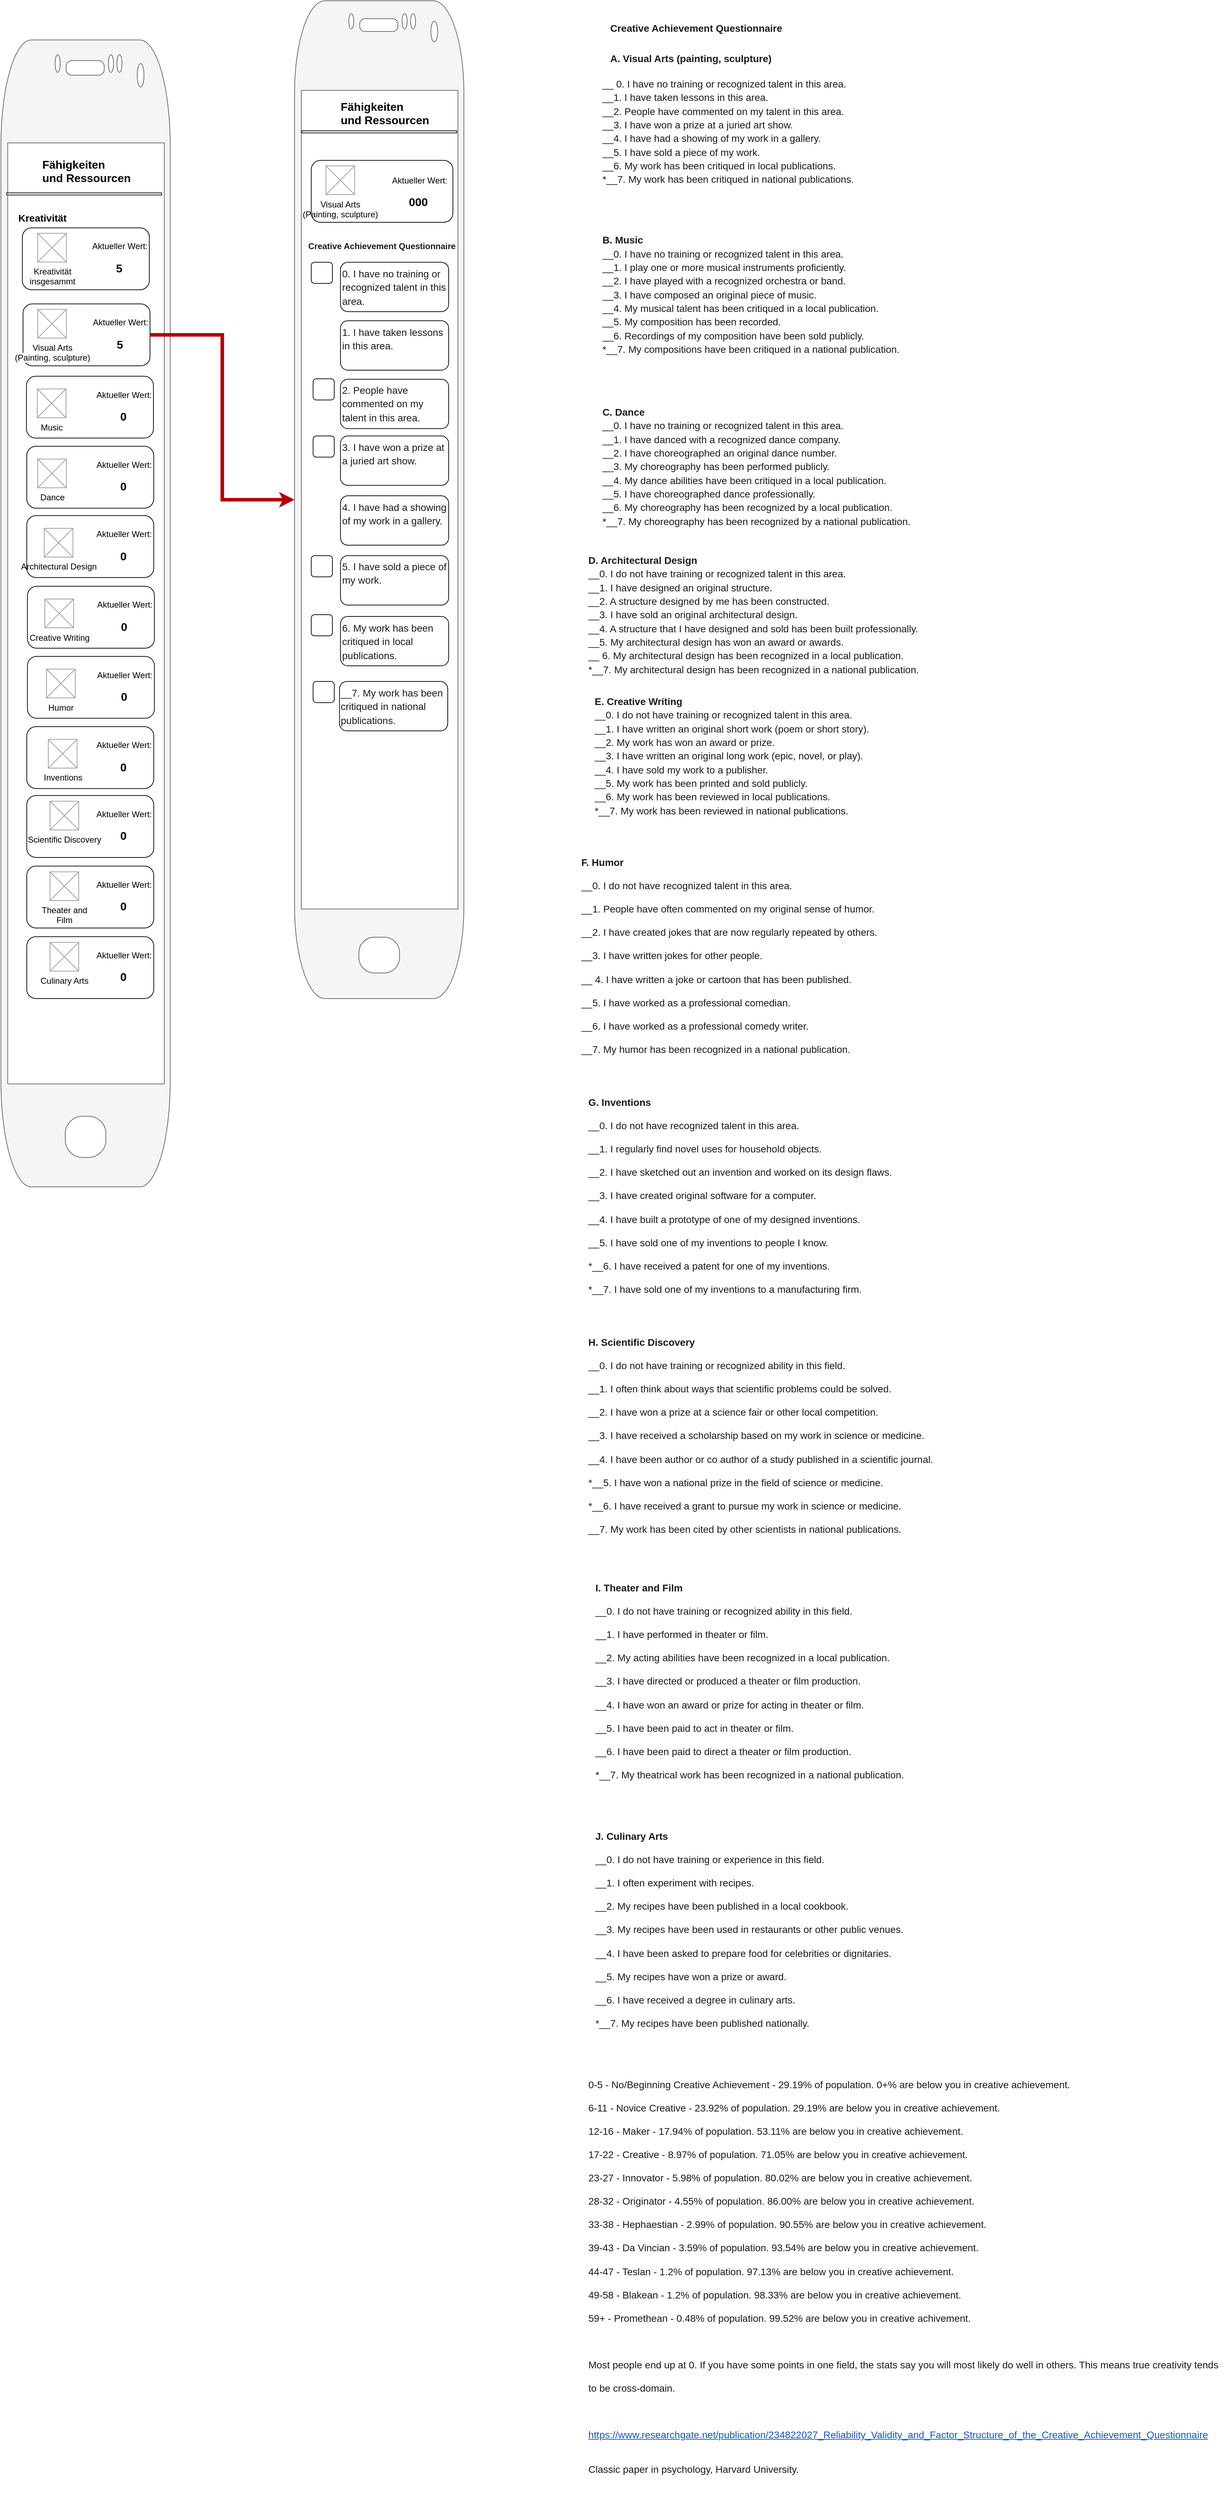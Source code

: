 <mxfile version="14.6.13" type="google"><diagram id="E5dxZeJs1rdj7Vn_vE8c" name="Page-1"><mxGraphModel dx="582" dy="1634" grid="1" gridSize="10" guides="1" tooltips="1" connect="1" arrows="1" fold="1" page="1" pageScale="1" pageWidth="827" pageHeight="1169" math="0" shadow="0"><root><mxCell id="0"/><mxCell id="1" parent="0"/><mxCell id="gIGxwYiukYGzZ5FOxurS-25" value="" style="rounded=1;whiteSpace=wrap;html=1;fillColor=none;" parent="1" vertex="1"><mxGeometry x="110.64" y="445.62" width="180" height="87.71" as="geometry"/></mxCell><mxCell id="gIGxwYiukYGzZ5FOxurS-21" value="" style="rounded=1;whiteSpace=wrap;html=1;fillColor=none;" parent="1" vertex="1"><mxGeometry x="109.69" y="337.91" width="180" height="87.71" as="geometry"/></mxCell><mxCell id="gIGxwYiukYGzZ5FOxurS-1" value="" style="rounded=1;whiteSpace=wrap;html=1;fillColor=none;" parent="1" vertex="1"><mxGeometry x="115.94" y="1342.29" width="180" height="87.71" as="geometry"/></mxCell><mxCell id="gIGxwYiukYGzZ5FOxurS-2" value="" style="rounded=1;whiteSpace=wrap;html=1;fillColor=none;" parent="1" vertex="1"><mxGeometry x="115.94" y="1242.29" width="180" height="87.71" as="geometry"/></mxCell><mxCell id="gIGxwYiukYGzZ5FOxurS-4" value="" style="rounded=1;whiteSpace=wrap;html=1;fillColor=none;" parent="1" vertex="1"><mxGeometry x="115.48" y="548.09" width="180" height="87.71" as="geometry"/></mxCell><mxCell id="gIGxwYiukYGzZ5FOxurS-5" value="Kreativität&lt;br&gt;insgesammt" style="verticalLabelPosition=bottom;shadow=0;dashed=0;align=center;html=1;verticalAlign=top;strokeWidth=1;shape=mxgraph.mockup.graphics.simpleIcon;strokeColor=#999999;fillColor=#FFFFFF;aspect=fixed;fontSize=12;" parent="1" vertex="1"><mxGeometry x="131.46" y="345.62" width="40.71" height="40.71" as="geometry"/></mxCell><mxCell id="gIGxwYiukYGzZ5FOxurS-6" value="&lt;span style=&quot;background-color: rgb(255 , 255 , 255)&quot;&gt;Visual Arts&lt;/span&gt;&lt;br style=&quot;padding: 0px ; margin: 0px&quot;&gt;&lt;span style=&quot;background-color: rgb(255 , 255 , 255)&quot;&gt;(Painting, sculpture)&lt;/span&gt;" style="verticalLabelPosition=bottom;shadow=0;dashed=0;align=center;html=1;verticalAlign=top;strokeWidth=1;shape=mxgraph.mockup.graphics.simpleIcon;strokeColor=#999999;fillColor=#FFFFFF;aspect=fixed;fontSize=12;" parent="1" vertex="1"><mxGeometry x="131.46" y="453.34" width="40.71" height="40.71" as="geometry"/></mxCell><mxCell id="gIGxwYiukYGzZ5FOxurS-7" value="&lt;span style=&quot;background-color: rgb(255 , 255 , 255)&quot;&gt;Music&lt;/span&gt;" style="verticalLabelPosition=bottom;shadow=0;dashed=0;align=center;html=1;verticalAlign=top;strokeWidth=1;shape=mxgraph.mockup.graphics.simpleIcon;strokeColor=#999999;fillColor=#FFFFFF;aspect=fixed;fontSize=12;" parent="1" vertex="1"><mxGeometry x="130.87" y="566.16" width="40.71" height="40.71" as="geometry"/></mxCell><mxCell id="gIGxwYiukYGzZ5FOxurS-8" value="" style="verticalLabelPosition=bottom;verticalAlign=top;html=1;shadow=0;dashed=0;strokeWidth=1;shape=mxgraph.android.phone2;strokeColor=#666666;fillColor=#f5f5f5;fontColor=#333333;" parent="1" vertex="1"><mxGeometry x="79.32" y="71.68" width="240" height="1625.08" as="geometry"/></mxCell><mxCell id="gIGxwYiukYGzZ5FOxurS-9" value="" style="shape=image;html=1;verticalAlign=top;verticalLabelPosition=bottom;labelBackgroundColor=#ffffff;imageAspect=0;aspect=fixed;image=https://cdn4.iconfinder.com/data/icons/wirecons-free-vector-icons/32/menu-alt-128.png;fillColor=none;" parent="1" vertex="1"><mxGeometry x="103.13" y="243.21" width="20.35" height="20.35" as="geometry"/></mxCell><mxCell id="gIGxwYiukYGzZ5FOxurS-10" value="&lt;span style=&quot;font-size: 16px&quot;&gt;&lt;b&gt;Fähigkeiten&lt;br&gt;und Ressourcen&lt;/b&gt;&lt;/span&gt;" style="text;html=1;" parent="1" vertex="1"><mxGeometry x="135.62" y="232.39" width="127.39" height="25.59" as="geometry"/></mxCell><mxCell id="gIGxwYiukYGzZ5FOxurS-11" value="" style="rounded=0;whiteSpace=wrap;html=1;fillColor=#FFFFFF;" parent="1" vertex="1"><mxGeometry x="87.51" y="288.32" width="219.69" height="3" as="geometry"/></mxCell><mxCell id="gIGxwYiukYGzZ5FOxurS-12" value="&lt;b&gt;&lt;font style=&quot;font-size: 14px&quot;&gt;Kreativität&lt;/font&gt;&lt;/b&gt;" style="text;html=1;aspect=fixed;" parent="1" vertex="1"><mxGeometry x="101.976" y="308.62" width="190.762" height="29.29" as="geometry"/></mxCell><mxCell id="gIGxwYiukYGzZ5FOxurS-13" value="&lt;span style=&quot;background-color: rgb(255 , 255 , 255)&quot;&gt;Dance&lt;/span&gt;" style="verticalLabelPosition=bottom;shadow=0;dashed=0;align=center;html=1;verticalAlign=top;strokeWidth=1;shape=mxgraph.mockup.graphics.simpleIcon;strokeColor=#999999;fillColor=#FFFFFF;aspect=fixed;fontSize=12;" parent="1" vertex="1"><mxGeometry x="131.46" y="665.45" width="40.71" height="40.71" as="geometry"/></mxCell><mxCell id="gIGxwYiukYGzZ5FOxurS-14" value="&lt;span style=&quot;color: rgb(0 , 0 , 0) ; font-family: &amp;#34;helvetica&amp;#34; ; font-size: 12px ; font-style: normal ; font-weight: 400 ; letter-spacing: normal ; text-align: center ; text-indent: 0px ; text-transform: none ; word-spacing: 0px ; background-color: rgb(255 , 255 , 255) ; display: inline ; float: none&quot;&gt;Architectural Design&lt;/span&gt;&lt;br&gt;" style="verticalLabelPosition=bottom;shadow=0;dashed=0;align=center;html=1;verticalAlign=top;strokeWidth=1;shape=mxgraph.mockup.graphics.simpleIcon;strokeColor=#999999;fillColor=#FFFFFF;aspect=fixed;fontSize=12;" parent="1" vertex="1"><mxGeometry x="140.64" y="763.69" width="40.71" height="40.71" as="geometry"/></mxCell><mxCell id="gIGxwYiukYGzZ5FOxurS-15" value="&lt;span style=&quot;background-color: rgb(255 , 255 , 255)&quot;&gt;Creative Writing&lt;/span&gt;" style="verticalLabelPosition=bottom;shadow=0;dashed=0;align=center;html=1;verticalAlign=top;strokeWidth=1;shape=mxgraph.mockup.graphics.simpleIcon;strokeColor=#999999;fillColor=#FFFFFF;aspect=fixed;fontSize=12;" parent="1" vertex="1"><mxGeometry x="141.63" y="863.87" width="40.71" height="40.71" as="geometry"/></mxCell><mxCell id="gIGxwYiukYGzZ5FOxurS-16" value="&lt;span style=&quot;background-color: rgb(255 , 255 , 255)&quot;&gt;Humor&lt;/span&gt;" style="verticalLabelPosition=bottom;shadow=0;dashed=0;align=center;html=1;verticalAlign=top;strokeWidth=1;shape=mxgraph.mockup.graphics.simpleIcon;strokeColor=#999999;fillColor=#FFFFFF;aspect=fixed;fontSize=12;" parent="1" vertex="1"><mxGeometry x="143.93" y="963.16" width="40.71" height="40.71" as="geometry"/></mxCell><mxCell id="gIGxwYiukYGzZ5FOxurS-17" value="&lt;span style=&quot;background-color: rgb(255 , 255 , 255)&quot;&gt;Inventions&lt;/span&gt;" style="verticalLabelPosition=bottom;shadow=0;dashed=0;align=center;html=1;verticalAlign=top;strokeWidth=1;shape=mxgraph.mockup.graphics.simpleIcon;strokeColor=#999999;fillColor=#FFFFFF;aspect=fixed;fontSize=12;" parent="1" vertex="1"><mxGeometry x="146.51" y="1062.69" width="40.71" height="40.71" as="geometry"/></mxCell><mxCell id="gIGxwYiukYGzZ5FOxurS-18" value="&lt;span style=&quot;background-color: rgb(255 , 255 , 255)&quot;&gt;Scientific Discovery&lt;/span&gt;" style="verticalLabelPosition=bottom;shadow=0;dashed=0;align=center;html=1;verticalAlign=top;strokeWidth=1;shape=mxgraph.mockup.graphics.simpleIcon;strokeColor=#999999;fillColor=#FFFFFF;aspect=fixed;fontSize=12;" parent="1" vertex="1"><mxGeometry x="148.89" y="1150.36" width="40.71" height="40.71" as="geometry"/></mxCell><mxCell id="gIGxwYiukYGzZ5FOxurS-22" value="Aktueller Wert:" style="text;html=1;strokeColor=none;fillColor=none;align=center;verticalAlign=middle;whiteSpace=wrap;rounded=0;" parent="1" vertex="1"><mxGeometry x="201.2" y="354.49" width="94.42" height="20" as="geometry"/></mxCell><mxCell id="gIGxwYiukYGzZ5FOxurS-23" value="&lt;span style=&quot;font-size: 16px&quot;&gt;&lt;b&gt;5&lt;/b&gt;&lt;/span&gt;" style="text;html=1;strokeColor=none;fillColor=none;align=center;verticalAlign=middle;whiteSpace=wrap;rounded=0;" parent="1" vertex="1"><mxGeometry x="200" y="384.84" width="94.42" height="20" as="geometry"/></mxCell><mxCell id="gIGxwYiukYGzZ5FOxurS-24" style="edgeStyle=orthogonalEdgeStyle;rounded=0;orthogonalLoop=1;jettySize=auto;html=1;fontSize=14;strokeWidth=5;fillColor=#e51400;strokeColor=#B20000;" parent="1" source="gIGxwYiukYGzZ5FOxurS-25" target="gIGxwYiukYGzZ5FOxurS-66" edge="1"><mxGeometry relative="1" as="geometry"/></mxCell><mxCell id="gIGxwYiukYGzZ5FOxurS-26" value="Aktueller Wert:" style="text;html=1;strokeColor=none;fillColor=none;align=center;verticalAlign=middle;whiteSpace=wrap;rounded=0;" parent="1" vertex="1"><mxGeometry x="202.15" y="462.2" width="94.42" height="20" as="geometry"/></mxCell><mxCell id="gIGxwYiukYGzZ5FOxurS-27" value="&lt;b&gt;&lt;font style=&quot;font-size: 16px&quot;&gt;5&lt;/font&gt;&lt;/b&gt;" style="text;html=1;strokeColor=none;fillColor=none;align=center;verticalAlign=middle;whiteSpace=wrap;rounded=0;" parent="1" vertex="1"><mxGeometry x="200.95" y="492.55" width="94.42" height="20" as="geometry"/></mxCell><mxCell id="gIGxwYiukYGzZ5FOxurS-28" value="Aktueller Wert:" style="text;html=1;strokeColor=none;fillColor=none;align=center;verticalAlign=middle;whiteSpace=wrap;rounded=0;" parent="1" vertex="1"><mxGeometry x="206.99" y="564.67" width="94.42" height="20" as="geometry"/></mxCell><mxCell id="gIGxwYiukYGzZ5FOxurS-29" value="&lt;b&gt;&lt;font style=&quot;font-size: 16px&quot;&gt;0&lt;/font&gt;&lt;/b&gt;" style="text;html=1;strokeColor=none;fillColor=none;align=center;verticalAlign=middle;whiteSpace=wrap;rounded=0;" parent="1" vertex="1"><mxGeometry x="205.79" y="595.02" width="94.42" height="20" as="geometry"/></mxCell><mxCell id="gIGxwYiukYGzZ5FOxurS-30" value="" style="rounded=1;whiteSpace=wrap;html=1;fillColor=none;" parent="1" vertex="1"><mxGeometry x="115.94" y="647.38" width="180" height="87.71" as="geometry"/></mxCell><mxCell id="gIGxwYiukYGzZ5FOxurS-31" value="Aktueller Wert:" style="text;html=1;strokeColor=none;fillColor=none;align=center;verticalAlign=middle;whiteSpace=wrap;rounded=0;" parent="1" vertex="1"><mxGeometry x="207.45" y="663.96" width="94.42" height="20" as="geometry"/></mxCell><mxCell id="gIGxwYiukYGzZ5FOxurS-32" value="&lt;b&gt;&lt;font style=&quot;font-size: 16px&quot;&gt;0&lt;/font&gt;&lt;/b&gt;" style="text;html=1;strokeColor=none;fillColor=none;align=center;verticalAlign=middle;whiteSpace=wrap;rounded=0;" parent="1" vertex="1"><mxGeometry x="206.25" y="694.31" width="94.42" height="20" as="geometry"/></mxCell><mxCell id="gIGxwYiukYGzZ5FOxurS-33" value="" style="rounded=1;whiteSpace=wrap;html=1;fillColor=none;" parent="1" vertex="1"><mxGeometry x="115.94" y="745.62" width="180" height="87.71" as="geometry"/></mxCell><mxCell id="gIGxwYiukYGzZ5FOxurS-34" value="Aktueller Wert:" style="text;html=1;strokeColor=none;fillColor=none;align=center;verticalAlign=middle;whiteSpace=wrap;rounded=0;" parent="1" vertex="1"><mxGeometry x="207.45" y="762.2" width="94.42" height="20" as="geometry"/></mxCell><mxCell id="gIGxwYiukYGzZ5FOxurS-35" value="&lt;b&gt;&lt;font style=&quot;font-size: 16px&quot;&gt;0&lt;/font&gt;&lt;/b&gt;" style="text;html=1;strokeColor=none;fillColor=none;align=center;verticalAlign=middle;whiteSpace=wrap;rounded=0;" parent="1" vertex="1"><mxGeometry x="206.25" y="792.55" width="94.42" height="20" as="geometry"/></mxCell><mxCell id="gIGxwYiukYGzZ5FOxurS-36" value="" style="rounded=1;whiteSpace=wrap;html=1;fillColor=none;" parent="1" vertex="1"><mxGeometry x="116.89" y="845.8" width="180" height="87.71" as="geometry"/></mxCell><mxCell id="gIGxwYiukYGzZ5FOxurS-37" value="Aktueller Wert:" style="text;html=1;strokeColor=none;fillColor=none;align=center;verticalAlign=middle;whiteSpace=wrap;rounded=0;" parent="1" vertex="1"><mxGeometry x="208.4" y="862.38" width="94.42" height="20" as="geometry"/></mxCell><mxCell id="gIGxwYiukYGzZ5FOxurS-38" value="&lt;b&gt;&lt;font style=&quot;font-size: 16px&quot;&gt;0&lt;/font&gt;&lt;/b&gt;" style="text;html=1;strokeColor=none;fillColor=none;align=center;verticalAlign=middle;whiteSpace=wrap;rounded=0;" parent="1" vertex="1"><mxGeometry x="207.2" y="892.73" width="94.42" height="20" as="geometry"/></mxCell><mxCell id="gIGxwYiukYGzZ5FOxurS-39" value="" style="rounded=1;whiteSpace=wrap;html=1;fillColor=none;" parent="1" vertex="1"><mxGeometry x="116.89" y="945.09" width="180" height="87.71" as="geometry"/></mxCell><mxCell id="gIGxwYiukYGzZ5FOxurS-40" value="Aktueller Wert:" style="text;html=1;strokeColor=none;fillColor=none;align=center;verticalAlign=middle;whiteSpace=wrap;rounded=0;" parent="1" vertex="1"><mxGeometry x="208.4" y="961.67" width="94.42" height="20" as="geometry"/></mxCell><mxCell id="gIGxwYiukYGzZ5FOxurS-41" value="&lt;b&gt;&lt;font style=&quot;font-size: 16px&quot;&gt;0&lt;/font&gt;&lt;/b&gt;" style="text;html=1;strokeColor=none;fillColor=none;align=center;verticalAlign=middle;whiteSpace=wrap;rounded=0;" parent="1" vertex="1"><mxGeometry x="207.2" y="992.02" width="94.42" height="20" as="geometry"/></mxCell><mxCell id="gIGxwYiukYGzZ5FOxurS-42" value="" style="rounded=1;whiteSpace=wrap;html=1;fillColor=none;" parent="1" vertex="1"><mxGeometry x="115.94" y="1044.62" width="180" height="87.71" as="geometry"/></mxCell><mxCell id="gIGxwYiukYGzZ5FOxurS-43" value="Aktueller Wert:" style="text;html=1;strokeColor=none;fillColor=none;align=center;verticalAlign=middle;whiteSpace=wrap;rounded=0;" parent="1" vertex="1"><mxGeometry x="207.45" y="1061.2" width="94.42" height="20" as="geometry"/></mxCell><mxCell id="gIGxwYiukYGzZ5FOxurS-44" value="&lt;b&gt;&lt;font style=&quot;font-size: 16px&quot;&gt;0&lt;/font&gt;&lt;/b&gt;" style="text;html=1;strokeColor=none;fillColor=none;align=center;verticalAlign=middle;whiteSpace=wrap;rounded=0;" parent="1" vertex="1"><mxGeometry x="206.25" y="1091.55" width="94.42" height="20" as="geometry"/></mxCell><mxCell id="gIGxwYiukYGzZ5FOxurS-50" value="" style="rounded=1;whiteSpace=wrap;html=1;fillColor=none;" parent="1" vertex="1"><mxGeometry x="115.94" y="1142.29" width="180" height="87.71" as="geometry"/></mxCell><mxCell id="gIGxwYiukYGzZ5FOxurS-51" value="Aktueller Wert:" style="text;html=1;strokeColor=none;fillColor=none;align=center;verticalAlign=middle;whiteSpace=wrap;rounded=0;" parent="1" vertex="1"><mxGeometry x="207.45" y="1158.87" width="94.42" height="20" as="geometry"/></mxCell><mxCell id="gIGxwYiukYGzZ5FOxurS-52" value="&lt;b&gt;&lt;font style=&quot;font-size: 16px&quot;&gt;0&lt;/font&gt;&lt;/b&gt;" style="text;html=1;strokeColor=none;fillColor=none;align=center;verticalAlign=middle;whiteSpace=wrap;rounded=0;" parent="1" vertex="1"><mxGeometry x="206.25" y="1189.22" width="94.42" height="20" as="geometry"/></mxCell><mxCell id="gIGxwYiukYGzZ5FOxurS-53" value="&lt;b style=&quot;font-weight: normal&quot; id=&quot;docs-internal-guid-c8518432-7fff-e22d-4b87-e8917b4c861d&quot;&gt;&lt;p dir=&quot;ltr&quot; style=&quot;line-height: 1.38 ; margin-top: 0pt ; margin-bottom: 0pt&quot;&gt;&lt;span style=&quot;font-size: 10.5pt; font-family: arial; color: rgb(26, 26, 27); background-color: rgb(255, 255, 255); font-weight: 400; font-style: normal; font-variant: normal; text-decoration: none; vertical-align: baseline;&quot;&gt;__ 0. I have no training or recognized talent in this area.&lt;/span&gt;&lt;/p&gt;&lt;p dir=&quot;ltr&quot; style=&quot;line-height: 1.38 ; margin-top: 0pt ; margin-bottom: 0pt&quot;&gt;&lt;span style=&quot;font-size: 10.5pt; font-family: arial; color: rgb(26, 26, 27); background-color: rgb(255, 255, 255); font-weight: 400; font-style: normal; font-variant: normal; text-decoration: none; vertical-align: baseline;&quot;&gt;__1. I have taken lessons in this area.&lt;/span&gt;&lt;/p&gt;&lt;p dir=&quot;ltr&quot; style=&quot;line-height: 1.38 ; margin-top: 0pt ; margin-bottom: 0pt&quot;&gt;&lt;span style=&quot;font-size: 10.5pt; font-family: arial; color: rgb(26, 26, 27); background-color: rgb(255, 255, 255); font-weight: 400; font-style: normal; font-variant: normal; text-decoration: none; vertical-align: baseline;&quot;&gt;__2. People have commented on my talent in this area.&lt;/span&gt;&lt;/p&gt;&lt;p dir=&quot;ltr&quot; style=&quot;line-height: 1.38 ; margin-top: 0pt ; margin-bottom: 0pt&quot;&gt;&lt;span style=&quot;font-size: 10.5pt; font-family: arial; color: rgb(26, 26, 27); background-color: rgb(255, 255, 255); font-weight: 400; font-style: normal; font-variant: normal; text-decoration: none; vertical-align: baseline;&quot;&gt;__3. I have won a prize at a juried art show.&lt;/span&gt;&lt;/p&gt;&lt;p dir=&quot;ltr&quot; style=&quot;line-height: 1.38 ; margin-top: 0pt ; margin-bottom: 0pt&quot;&gt;&lt;span style=&quot;font-size: 10.5pt; font-family: arial; color: rgb(26, 26, 27); background-color: rgb(255, 255, 255); font-weight: 400; font-style: normal; font-variant: normal; text-decoration: none; vertical-align: baseline;&quot;&gt;__4. I have had a showing of my work in a gallery.&lt;/span&gt;&lt;/p&gt;&lt;p dir=&quot;ltr&quot; style=&quot;line-height: 1.38 ; margin-top: 0pt ; margin-bottom: 0pt&quot;&gt;&lt;span style=&quot;font-size: 10.5pt; font-family: arial; color: rgb(26, 26, 27); background-color: rgb(255, 255, 255); font-weight: 400; font-style: normal; font-variant: normal; text-decoration: none; vertical-align: baseline;&quot;&gt;__5. I have sold a piece of my work.&lt;/span&gt;&lt;/p&gt;&lt;p dir=&quot;ltr&quot; style=&quot;line-height: 1.38 ; margin-top: 0pt ; margin-bottom: 0pt&quot;&gt;&lt;span style=&quot;font-size: 10.5pt; font-family: arial; color: rgb(26, 26, 27); background-color: rgb(255, 255, 255); font-weight: 400; font-style: normal; font-variant: normal; text-decoration: none; vertical-align: baseline;&quot;&gt;__6. My work has been critiqued in local publications.&lt;/span&gt;&lt;/p&gt;&lt;p dir=&quot;ltr&quot; style=&quot;line-height: 1.38 ; margin-top: 0pt ; margin-bottom: 0pt&quot;&gt;&lt;span style=&quot;font-size: 10.5pt; font-family: arial; color: rgb(26, 26, 27); background-color: rgb(255, 255, 255); font-weight: 400; font-style: normal; font-variant: normal; text-decoration: none; vertical-align: baseline;&quot;&gt;*__7. My work has been critiqued in national publications.&lt;/span&gt;&lt;/p&gt;&lt;/b&gt;&lt;br class=&quot;Apple-interchange-newline&quot;&gt;" style="text;whiteSpace=wrap;html=1;" parent="1" vertex="1"><mxGeometry x="930" y="118.42" width="361.18" height="180" as="geometry"/></mxCell><mxCell id="gIGxwYiukYGzZ5FOxurS-54" value="&lt;b style=&quot;font-weight: normal&quot; id=&quot;docs-internal-guid-e1581b9c-7fff-4d4a-91c7-ba26ae08ee7a&quot;&gt;&lt;span style=&quot;font-size: 10.5pt; font-family: arial; color: rgb(26, 26, 27); background-color: rgb(255, 255, 255); font-weight: 700; font-style: normal; font-variant: normal; text-decoration: none; vertical-align: baseline;&quot;&gt;Creative Achievement Questionnaire&lt;/span&gt;&lt;/b&gt;" style="text;whiteSpace=wrap;html=1;" parent="1" vertex="1"><mxGeometry x="940.77" y="40.0" width="270" height="30" as="geometry"/></mxCell><mxCell id="gIGxwYiukYGzZ5FOxurS-55" value="&lt;b style=&quot;font-weight: normal&quot; id=&quot;docs-internal-guid-fecc7af0-7fff-b2a0-19a2-d97b44d440f0&quot;&gt;&lt;span style=&quot;font-size: 10.5pt; font-family: arial; color: rgb(26, 26, 27); background-color: rgb(255, 255, 255); font-weight: 700; font-style: normal; font-variant: normal; text-decoration: none; vertical-align: baseline;&quot;&gt;A. Visual Arts (painting, sculpture)&lt;/span&gt;&lt;/b&gt;" style="text;whiteSpace=wrap;html=1;" parent="1" vertex="1"><mxGeometry x="940.77" y="82.5" width="250" height="30" as="geometry"/></mxCell><mxCell id="gIGxwYiukYGzZ5FOxurS-56" value="&lt;b style=&quot;font-weight: normal&quot; id=&quot;docs-internal-guid-5b45fe00-7fff-e72a-90c5-9e977b99c111&quot;&gt;&lt;br&gt;&lt;p dir=&quot;ltr&quot; style=&quot;line-height: 1.38 ; margin-top: 0pt ; margin-bottom: 0pt&quot;&gt;&lt;span style=&quot;font-size: 10.5pt; font-family: arial; color: rgb(26, 26, 27); background-color: rgb(255, 255, 255); font-weight: 700; font-style: normal; font-variant: normal; text-decoration: none; vertical-align: baseline;&quot;&gt;B. Music&lt;/span&gt;&lt;/p&gt;&lt;p dir=&quot;ltr&quot; style=&quot;line-height: 1.38 ; margin-top: 0pt ; margin-bottom: 0pt&quot;&gt;&lt;span style=&quot;font-size: 10.5pt; font-family: arial; color: rgb(26, 26, 27); background-color: rgb(255, 255, 255); font-weight: 400; font-style: normal; font-variant: normal; text-decoration: none; vertical-align: baseline;&quot;&gt;__0. I have no training or recognized talent in this area.&lt;/span&gt;&lt;/p&gt;&lt;p dir=&quot;ltr&quot; style=&quot;line-height: 1.38 ; margin-top: 0pt ; margin-bottom: 0pt&quot;&gt;&lt;span style=&quot;font-size: 10.5pt; font-family: arial; color: rgb(26, 26, 27); background-color: rgb(255, 255, 255); font-weight: 400; font-style: normal; font-variant: normal; text-decoration: none; vertical-align: baseline;&quot;&gt;__1. I play one or more musical instruments proficiently.&lt;/span&gt;&lt;/p&gt;&lt;p dir=&quot;ltr&quot; style=&quot;line-height: 1.38 ; margin-top: 0pt ; margin-bottom: 0pt&quot;&gt;&lt;span style=&quot;font-size: 10.5pt; font-family: arial; color: rgb(26, 26, 27); background-color: rgb(255, 255, 255); font-weight: 400; font-style: normal; font-variant: normal; text-decoration: none; vertical-align: baseline;&quot;&gt;__2. I have played with a recognized orchestra or band.&lt;/span&gt;&lt;/p&gt;&lt;p dir=&quot;ltr&quot; style=&quot;line-height: 1.38 ; margin-top: 0pt ; margin-bottom: 0pt&quot;&gt;&lt;span style=&quot;font-size: 10.5pt; font-family: arial; color: rgb(26, 26, 27); background-color: rgb(255, 255, 255); font-weight: 400; font-style: normal; font-variant: normal; text-decoration: none; vertical-align: baseline;&quot;&gt;__3. I have composed an original piece of music.&lt;/span&gt;&lt;/p&gt;&lt;p dir=&quot;ltr&quot; style=&quot;line-height: 1.38 ; margin-top: 0pt ; margin-bottom: 0pt&quot;&gt;&lt;span style=&quot;font-size: 10.5pt; font-family: arial; color: rgb(26, 26, 27); background-color: rgb(255, 255, 255); font-weight: 400; font-style: normal; font-variant: normal; text-decoration: none; vertical-align: baseline;&quot;&gt;__4. My musical talent has been critiqued in a local publication.&lt;/span&gt;&lt;/p&gt;&lt;p dir=&quot;ltr&quot; style=&quot;line-height: 1.38 ; margin-top: 0pt ; margin-bottom: 0pt&quot;&gt;&lt;span style=&quot;font-size: 10.5pt; font-family: arial; color: rgb(26, 26, 27); background-color: rgb(255, 255, 255); font-weight: 400; font-style: normal; font-variant: normal; text-decoration: none; vertical-align: baseline;&quot;&gt;__5. My composition has been recorded.&lt;/span&gt;&lt;/p&gt;&lt;p dir=&quot;ltr&quot; style=&quot;line-height: 1.38 ; margin-top: 0pt ; margin-bottom: 0pt&quot;&gt;&lt;span style=&quot;font-size: 10.5pt; font-family: arial; color: rgb(26, 26, 27); background-color: rgb(255, 255, 255); font-weight: 400; font-style: normal; font-variant: normal; text-decoration: none; vertical-align: baseline;&quot;&gt;__6. Recordings of my composition have been sold publicly.&lt;/span&gt;&lt;/p&gt;&lt;p dir=&quot;ltr&quot; style=&quot;line-height: 1.38 ; margin-top: 0pt ; margin-bottom: 0pt&quot;&gt;&lt;span style=&quot;font-size: 10.5pt; font-family: arial; color: rgb(26, 26, 27); background-color: rgb(255, 255, 255); font-weight: 400; font-style: normal; font-variant: normal; text-decoration: none; vertical-align: baseline;&quot;&gt;*__7. My compositions have been critiqued in a national publication.&lt;/span&gt;&lt;/p&gt;&lt;/b&gt;&lt;br class=&quot;Apple-interchange-newline&quot;&gt;" style="text;whiteSpace=wrap;html=1;" parent="1" vertex="1"><mxGeometry x="930" y="325.33" width="440" height="210" as="geometry"/></mxCell><mxCell id="gIGxwYiukYGzZ5FOxurS-57" value="&lt;b style=&quot;font-weight: normal&quot; id=&quot;docs-internal-guid-0c78baaf-7fff-65bb-1c01-c86ab29a3ce3&quot;&gt;&lt;p dir=&quot;ltr&quot; style=&quot;line-height: 1.38 ; margin-top: 0pt ; margin-bottom: 0pt&quot;&gt;&lt;span style=&quot;font-size: 10.5pt; font-family: arial; color: rgb(26, 26, 27); background-color: rgb(255, 255, 255); font-weight: 700; font-style: normal; font-variant: normal; text-decoration: none; vertical-align: baseline;&quot;&gt;C. Dance&lt;/span&gt;&lt;/p&gt;&lt;p dir=&quot;ltr&quot; style=&quot;line-height: 1.38 ; margin-top: 0pt ; margin-bottom: 0pt&quot;&gt;&lt;span style=&quot;font-size: 10.5pt; font-family: arial; color: rgb(26, 26, 27); background-color: rgb(255, 255, 255); font-weight: 400; font-style: normal; font-variant: normal; text-decoration: none; vertical-align: baseline;&quot;&gt;__0. I have no training or recognized talent in this area.&lt;/span&gt;&lt;/p&gt;&lt;p dir=&quot;ltr&quot; style=&quot;line-height: 1.38 ; margin-top: 0pt ; margin-bottom: 0pt&quot;&gt;&lt;span style=&quot;font-size: 10.5pt; font-family: arial; color: rgb(26, 26, 27); background-color: rgb(255, 255, 255); font-weight: 400; font-style: normal; font-variant: normal; text-decoration: none; vertical-align: baseline;&quot;&gt;__1. I have danced with a recognized dance company.&lt;/span&gt;&lt;/p&gt;&lt;p dir=&quot;ltr&quot; style=&quot;line-height: 1.38 ; margin-top: 0pt ; margin-bottom: 0pt&quot;&gt;&lt;span style=&quot;font-size: 10.5pt; font-family: arial; color: rgb(26, 26, 27); background-color: rgb(255, 255, 255); font-weight: 400; font-style: normal; font-variant: normal; text-decoration: none; vertical-align: baseline;&quot;&gt;__2. I have choreographed an original dance number.&lt;/span&gt;&lt;/p&gt;&lt;p dir=&quot;ltr&quot; style=&quot;line-height: 1.38 ; margin-top: 0pt ; margin-bottom: 0pt&quot;&gt;&lt;span style=&quot;font-size: 10.5pt; font-family: arial; color: rgb(26, 26, 27); background-color: rgb(255, 255, 255); font-weight: 400; font-style: normal; font-variant: normal; text-decoration: none; vertical-align: baseline;&quot;&gt;__3. My choreography has been performed publicly.&lt;/span&gt;&lt;/p&gt;&lt;p dir=&quot;ltr&quot; style=&quot;line-height: 1.38 ; margin-top: 0pt ; margin-bottom: 0pt&quot;&gt;&lt;span style=&quot;font-size: 10.5pt; font-family: arial; color: rgb(26, 26, 27); background-color: rgb(255, 255, 255); font-weight: 400; font-style: normal; font-variant: normal; text-decoration: none; vertical-align: baseline;&quot;&gt;__4. My dance abilities have been critiqued in a local publication.&lt;/span&gt;&lt;/p&gt;&lt;p dir=&quot;ltr&quot; style=&quot;line-height: 1.38 ; margin-top: 0pt ; margin-bottom: 0pt&quot;&gt;&lt;span style=&quot;font-size: 10.5pt; font-family: arial; color: rgb(26, 26, 27); background-color: rgb(255, 255, 255); font-weight: 400; font-style: normal; font-variant: normal; text-decoration: none; vertical-align: baseline;&quot;&gt;__5. I have choreographed dance professionally.&lt;/span&gt;&lt;/p&gt;&lt;p dir=&quot;ltr&quot; style=&quot;line-height: 1.38 ; margin-top: 0pt ; margin-bottom: 0pt&quot;&gt;&lt;span style=&quot;font-size: 10.5pt; font-family: arial; color: rgb(26, 26, 27); background-color: rgb(255, 255, 255); font-weight: 400; font-style: normal; font-variant: normal; text-decoration: none; vertical-align: baseline;&quot;&gt;__6. My choreography has been recognized by a local publication.&lt;/span&gt;&lt;/p&gt;&lt;p dir=&quot;ltr&quot; style=&quot;line-height: 1.38 ; margin-top: 0pt ; margin-bottom: 0pt&quot;&gt;&lt;span style=&quot;font-size: 10.5pt; font-family: arial; color: rgb(26, 26, 27); background-color: rgb(255, 255, 255); font-weight: 400; font-style: normal; font-variant: normal; text-decoration: none; vertical-align: baseline;&quot;&gt;*__7. My choreography has been recognized by a national publication.&lt;/span&gt;&lt;/p&gt;&lt;/b&gt;&lt;br class=&quot;Apple-interchange-newline&quot;&gt;" style="text;whiteSpace=wrap;html=1;" parent="1" vertex="1"><mxGeometry x="930" y="582.89" width="460" height="200" as="geometry"/></mxCell><mxCell id="gIGxwYiukYGzZ5FOxurS-58" value="&lt;b style=&quot;font-weight: normal&quot; id=&quot;docs-internal-guid-71968e87-7fff-98f2-d00c-467ddad56921&quot;&gt;&lt;p dir=&quot;ltr&quot; style=&quot;line-height: 1.38 ; margin-top: 0pt ; margin-bottom: 0pt&quot;&gt;&lt;span style=&quot;font-size: 10.5pt; font-family: arial; color: rgb(26, 26, 27); background-color: rgb(255, 255, 255); font-weight: 700; font-style: normal; font-variant: normal; text-decoration: none; vertical-align: baseline;&quot;&gt;D. Architectural Design&lt;/span&gt;&lt;/p&gt;&lt;p dir=&quot;ltr&quot; style=&quot;line-height: 1.38 ; margin-top: 0pt ; margin-bottom: 0pt&quot;&gt;&lt;span style=&quot;font-size: 10.5pt; font-family: arial; color: rgb(26, 26, 27); background-color: rgb(255, 255, 255); font-weight: 400; font-style: normal; font-variant: normal; text-decoration: none; vertical-align: baseline;&quot;&gt;__0. I do not have training or recognized talent in this area.&lt;/span&gt;&lt;/p&gt;&lt;p dir=&quot;ltr&quot; style=&quot;line-height: 1.38 ; margin-top: 0pt ; margin-bottom: 0pt&quot;&gt;&lt;span style=&quot;font-size: 10.5pt; font-family: arial; color: rgb(26, 26, 27); background-color: rgb(255, 255, 255); font-weight: 400; font-style: normal; font-variant: normal; text-decoration: none; vertical-align: baseline;&quot;&gt;__1. I have designed an original structure.&lt;/span&gt;&lt;/p&gt;&lt;p dir=&quot;ltr&quot; style=&quot;line-height: 1.38 ; margin-top: 0pt ; margin-bottom: 0pt&quot;&gt;&lt;span style=&quot;font-size: 10.5pt; font-family: arial; color: rgb(26, 26, 27); background-color: rgb(255, 255, 255); font-weight: 400; font-style: normal; font-variant: normal; text-decoration: none; vertical-align: baseline;&quot;&gt;__2. A structure designed by me has been constructed.&lt;/span&gt;&lt;/p&gt;&lt;p dir=&quot;ltr&quot; style=&quot;line-height: 1.38 ; margin-top: 0pt ; margin-bottom: 0pt&quot;&gt;&lt;span style=&quot;font-size: 10.5pt; font-family: arial; color: rgb(26, 26, 27); background-color: rgb(255, 255, 255); font-weight: 400; font-style: normal; font-variant: normal; text-decoration: none; vertical-align: baseline;&quot;&gt;__3. I have sold an original architectural design.&lt;/span&gt;&lt;/p&gt;&lt;p dir=&quot;ltr&quot; style=&quot;line-height: 1.38 ; margin-top: 0pt ; margin-bottom: 0pt&quot;&gt;&lt;span style=&quot;font-size: 10.5pt; font-family: arial; color: rgb(26, 26, 27); background-color: rgb(255, 255, 255); font-weight: 400; font-style: normal; font-variant: normal; text-decoration: none; vertical-align: baseline;&quot;&gt;__4. A structure that I have designed and sold has been built professionally.&lt;/span&gt;&lt;/p&gt;&lt;p dir=&quot;ltr&quot; style=&quot;line-height: 1.38 ; margin-top: 0pt ; margin-bottom: 0pt&quot;&gt;&lt;span style=&quot;font-size: 10.5pt; font-family: arial; color: rgb(26, 26, 27); background-color: rgb(255, 255, 255); font-weight: 400; font-style: normal; font-variant: normal; text-decoration: none; vertical-align: baseline;&quot;&gt;__5. My architectural design has won an award or awards.&lt;/span&gt;&lt;/p&gt;&lt;p dir=&quot;ltr&quot; style=&quot;line-height: 1.38 ; margin-top: 0pt ; margin-bottom: 0pt&quot;&gt;&lt;span style=&quot;font-size: 10.5pt; font-family: arial; color: rgb(26, 26, 27); background-color: rgb(255, 255, 255); font-weight: 400; font-style: normal; font-variant: normal; text-decoration: none; vertical-align: baseline;&quot;&gt;__ 6. My architectural design has been recognized in a local publication.&lt;/span&gt;&lt;/p&gt;&lt;p dir=&quot;ltr&quot; style=&quot;line-height: 1.38 ; margin-top: 0pt ; margin-bottom: 0pt&quot;&gt;&lt;span style=&quot;font-size: 10.5pt; font-family: arial; color: rgb(26, 26, 27); background-color: rgb(255, 255, 255); font-weight: 400; font-style: normal; font-variant: normal; text-decoration: none; vertical-align: baseline;&quot;&gt;*__7. My architectural design has been recognized in a national publication.&lt;/span&gt;&lt;/p&gt;&lt;/b&gt;&lt;br class=&quot;Apple-interchange-newline&quot;&gt;" style="text;whiteSpace=wrap;html=1;fontColor=#CC0000;" parent="1" vertex="1"><mxGeometry x="910.38" y="792.89" width="479.23" height="200" as="geometry"/></mxCell><mxCell id="gIGxwYiukYGzZ5FOxurS-59" value="&lt;b style=&quot;font-weight: normal&quot; id=&quot;docs-internal-guid-5ebd2c75-7fff-cf29-754b-6492bf16a57e&quot;&gt;&lt;p dir=&quot;ltr&quot; style=&quot;line-height: 1.38 ; margin-top: 0pt ; margin-bottom: 0pt&quot;&gt;&lt;span style=&quot;font-size: 10.5pt; font-family: arial; color: rgb(26, 26, 27); background-color: rgb(255, 255, 255); font-weight: 700; font-style: normal; font-variant: normal; text-decoration: none; vertical-align: baseline;&quot;&gt;E. Creative Writing&lt;/span&gt;&lt;/p&gt;&lt;p dir=&quot;ltr&quot; style=&quot;line-height: 1.38 ; margin-top: 0pt ; margin-bottom: 0pt&quot;&gt;&lt;span style=&quot;font-size: 10.5pt; font-family: arial; color: rgb(26, 26, 27); background-color: rgb(255, 255, 255); font-weight: 400; font-style: normal; font-variant: normal; text-decoration: none; vertical-align: baseline;&quot;&gt;__0. I do not have training or recognized talent in this area.&lt;/span&gt;&lt;/p&gt;&lt;p dir=&quot;ltr&quot; style=&quot;line-height: 1.38 ; margin-top: 0pt ; margin-bottom: 0pt&quot;&gt;&lt;span style=&quot;font-size: 10.5pt; font-family: arial; color: rgb(26, 26, 27); background-color: rgb(255, 255, 255); font-weight: 400; font-style: normal; font-variant: normal; text-decoration: none; vertical-align: baseline;&quot;&gt;__1. I have written an original short work (poem or short story).&lt;/span&gt;&lt;/p&gt;&lt;p dir=&quot;ltr&quot; style=&quot;line-height: 1.38 ; margin-top: 0pt ; margin-bottom: 0pt&quot;&gt;&lt;span style=&quot;font-size: 10.5pt; font-family: arial; color: rgb(26, 26, 27); background-color: rgb(255, 255, 255); font-weight: 400; font-style: normal; font-variant: normal; text-decoration: none; vertical-align: baseline;&quot;&gt;__2. My work has won an award or prize.&lt;/span&gt;&lt;/p&gt;&lt;p dir=&quot;ltr&quot; style=&quot;line-height: 1.38 ; margin-top: 0pt ; margin-bottom: 0pt&quot;&gt;&lt;span style=&quot;font-size: 10.5pt; font-family: arial; color: rgb(26, 26, 27); background-color: rgb(255, 255, 255); font-weight: 400; font-style: normal; font-variant: normal; text-decoration: none; vertical-align: baseline;&quot;&gt;__3. I have written an original long work (epic, novel, or play).&lt;/span&gt;&lt;/p&gt;&lt;p dir=&quot;ltr&quot; style=&quot;line-height: 1.38 ; margin-top: 0pt ; margin-bottom: 0pt&quot;&gt;&lt;span style=&quot;font-size: 10.5pt; font-family: arial; color: rgb(26, 26, 27); background-color: rgb(255, 255, 255); font-weight: 400; font-style: normal; font-variant: normal; text-decoration: none; vertical-align: baseline;&quot;&gt;__4. I have sold my work to a publisher.&lt;/span&gt;&lt;/p&gt;&lt;p dir=&quot;ltr&quot; style=&quot;line-height: 1.38 ; margin-top: 0pt ; margin-bottom: 0pt&quot;&gt;&lt;span style=&quot;font-size: 10.5pt; font-family: arial; color: rgb(26, 26, 27); background-color: rgb(255, 255, 255); font-weight: 400; font-style: normal; font-variant: normal; text-decoration: none; vertical-align: baseline;&quot;&gt;__5. My work has been printed and sold publicly.&lt;/span&gt;&lt;/p&gt;&lt;p dir=&quot;ltr&quot; style=&quot;line-height: 1.38 ; margin-top: 0pt ; margin-bottom: 0pt&quot;&gt;&lt;span style=&quot;font-size: 10.5pt; font-family: arial; color: rgb(26, 26, 27); background-color: rgb(255, 255, 255); font-weight: 400; font-style: normal; font-variant: normal; text-decoration: none; vertical-align: baseline;&quot;&gt;__6. My work has been reviewed in local publications.&lt;/span&gt;&lt;/p&gt;&lt;p dir=&quot;ltr&quot; style=&quot;line-height: 1.38 ; margin-top: 0pt ; margin-bottom: 0pt&quot;&gt;&lt;span style=&quot;font-size: 10.5pt; font-family: arial; color: rgb(26, 26, 27); background-color: rgb(255, 255, 255); font-weight: 400; font-style: normal; font-variant: normal; text-decoration: none; vertical-align: baseline;&quot;&gt;*__7. My work has been reviewed in national publications.&lt;/span&gt;&lt;/p&gt;&lt;/b&gt;&lt;br class=&quot;Apple-interchange-newline&quot;&gt;" style="text;whiteSpace=wrap;html=1;fontColor=#CC0000;" parent="1" vertex="1"><mxGeometry x="919" y="992.89" width="410" height="200" as="geometry"/></mxCell><mxCell id="gIGxwYiukYGzZ5FOxurS-60" value="&lt;b style=&quot;font-weight: normal&quot; id=&quot;docs-internal-guid-9615fddc-7fff-ace7-c5b5-bd97968866c6&quot;&gt;&lt;p dir=&quot;ltr&quot; style=&quot;line-height: 1.38 ; margin-top: 0pt ; margin-bottom: 0pt&quot;&gt;&lt;span style=&quot;font-size: 10.5pt; font-family: arial; color: rgb(26, 26, 27); background-color: rgb(255, 255, 255); font-weight: 700; font-style: normal; font-variant: normal; text-decoration: none; vertical-align: baseline;&quot;&gt;F. Humor&lt;/span&gt;&lt;/p&gt;&lt;p dir=&quot;ltr&quot; style=&quot;line-height: 1.38 ; margin-top: 0pt ; margin-bottom: 0pt&quot;&gt;&lt;span style=&quot;font-size: 10.5pt; font-family: arial; color: rgb(26, 26, 27); background-color: rgb(255, 255, 255); font-weight: 400; font-style: normal; font-variant: normal; text-decoration: none; vertical-align: baseline;&quot;&gt;__0. I do not have recognized talent in this area.&lt;/span&gt;&lt;/p&gt;&lt;p dir=&quot;ltr&quot; style=&quot;line-height: 1.38 ; margin-top: 0pt ; margin-bottom: 0pt&quot;&gt;&lt;span style=&quot;font-size: 10.5pt; font-family: arial; color: rgb(26, 26, 27); background-color: rgb(255, 255, 255); font-weight: 400; font-style: normal; font-variant: normal; text-decoration: none; vertical-align: baseline;&quot;&gt;__1. People have often commented on my original sense of humor.&lt;/span&gt;&lt;/p&gt;&lt;p dir=&quot;ltr&quot; style=&quot;line-height: 1.38 ; margin-top: 0pt ; margin-bottom: 0pt&quot;&gt;&lt;span style=&quot;font-size: 10.5pt; font-family: arial; color: rgb(26, 26, 27); background-color: rgb(255, 255, 255); font-weight: 400; font-style: normal; font-variant: normal; text-decoration: none; vertical-align: baseline;&quot;&gt;__2. I have created jokes that are now regularly repeated by others.&lt;/span&gt;&lt;/p&gt;&lt;p dir=&quot;ltr&quot; style=&quot;line-height: 1.38 ; margin-top: 0pt ; margin-bottom: 0pt&quot;&gt;&lt;span style=&quot;font-size: 10.5pt; font-family: arial; color: rgb(26, 26, 27); background-color: rgb(255, 255, 255); font-weight: 400; font-style: normal; font-variant: normal; text-decoration: none; vertical-align: baseline;&quot;&gt;__3. I have written jokes for other people.&lt;/span&gt;&lt;/p&gt;&lt;p dir=&quot;ltr&quot; style=&quot;line-height: 1.38 ; margin-top: 0pt ; margin-bottom: 0pt&quot;&gt;&lt;span style=&quot;font-size: 10.5pt; font-family: arial; color: rgb(26, 26, 27); background-color: rgb(255, 255, 255); font-weight: 400; font-style: normal; font-variant: normal; text-decoration: none; vertical-align: baseline;&quot;&gt;__ 4. I have written a joke or cartoon that has been published.&lt;/span&gt;&lt;/p&gt;&lt;p dir=&quot;ltr&quot; style=&quot;line-height: 1.38 ; margin-top: 0pt ; margin-bottom: 0pt&quot;&gt;&lt;span style=&quot;font-size: 10.5pt; font-family: arial; color: rgb(26, 26, 27); background-color: rgb(255, 255, 255); font-weight: 400; font-style: normal; font-variant: normal; text-decoration: none; vertical-align: baseline;&quot;&gt;__5. I have worked as a professional comedian.&lt;/span&gt;&lt;/p&gt;&lt;p dir=&quot;ltr&quot; style=&quot;line-height: 1.38 ; margin-top: 0pt ; margin-bottom: 0pt&quot;&gt;&lt;span style=&quot;font-size: 10.5pt; font-family: arial; color: rgb(26, 26, 27); background-color: rgb(255, 255, 255); font-weight: 400; font-style: normal; font-variant: normal; text-decoration: none; vertical-align: baseline;&quot;&gt;__6. I have worked as a professional comedy writer.&lt;/span&gt;&lt;/p&gt;&lt;p dir=&quot;ltr&quot; style=&quot;line-height: 1.38 ; margin-top: 0pt ; margin-bottom: 0pt&quot;&gt;&lt;span style=&quot;font-size: 10.5pt; font-family: arial; color: rgb(26, 26, 27); background-color: rgb(255, 255, 255); font-weight: 400; font-style: normal; font-variant: normal; text-decoration: none; vertical-align: baseline;&quot;&gt;__7. My humor has been recognized in a national publication.&lt;/span&gt;&lt;/p&gt;&lt;/b&gt;&lt;br class=&quot;Apple-interchange-newline&quot;&gt;" style="text;whiteSpace=wrap;html=1;fontSize=24;fontColor=#CC0000;" parent="1" vertex="1"><mxGeometry x="900" y="1210" width="450" height="330" as="geometry"/></mxCell><mxCell id="gIGxwYiukYGzZ5FOxurS-61" value="&lt;b style=&quot;font-weight: normal&quot; id=&quot;docs-internal-guid-99b03061-7fff-d18e-8f91-7cb2834b1ceb&quot;&gt;&lt;p dir=&quot;ltr&quot; style=&quot;line-height: 1.38 ; margin-top: 0pt ; margin-bottom: 0pt&quot;&gt;&lt;span style=&quot;font-size: 10.5pt; font-family: arial; color: rgb(26, 26, 27); background-color: rgb(255, 255, 255); font-weight: 700; font-style: normal; font-variant: normal; text-decoration: none; vertical-align: baseline;&quot;&gt;G. Inventions&lt;/span&gt;&lt;/p&gt;&lt;p dir=&quot;ltr&quot; style=&quot;line-height: 1.38 ; margin-top: 0pt ; margin-bottom: 0pt&quot;&gt;&lt;span style=&quot;font-size: 10.5pt; font-family: arial; color: rgb(26, 26, 27); background-color: rgb(255, 255, 255); font-weight: 400; font-style: normal; font-variant: normal; text-decoration: none; vertical-align: baseline;&quot;&gt;__0. I do not have recognized talent in this area.&lt;/span&gt;&lt;/p&gt;&lt;p dir=&quot;ltr&quot; style=&quot;line-height: 1.38 ; margin-top: 0pt ; margin-bottom: 0pt&quot;&gt;&lt;span style=&quot;font-size: 10.5pt; font-family: arial; color: rgb(26, 26, 27); background-color: rgb(255, 255, 255); font-weight: 400; font-style: normal; font-variant: normal; text-decoration: none; vertical-align: baseline;&quot;&gt;__1. I regularly find novel uses for household objects.&lt;/span&gt;&lt;/p&gt;&lt;p dir=&quot;ltr&quot; style=&quot;line-height: 1.38 ; margin-top: 0pt ; margin-bottom: 0pt&quot;&gt;&lt;span style=&quot;font-size: 10.5pt; font-family: arial; color: rgb(26, 26, 27); background-color: rgb(255, 255, 255); font-weight: 400; font-style: normal; font-variant: normal; text-decoration: none; vertical-align: baseline;&quot;&gt;__2. I have sketched out an invention and worked on its design flaws.&lt;/span&gt;&lt;/p&gt;&lt;p dir=&quot;ltr&quot; style=&quot;line-height: 1.38 ; margin-top: 0pt ; margin-bottom: 0pt&quot;&gt;&lt;span style=&quot;font-size: 10.5pt; font-family: arial; color: rgb(26, 26, 27); background-color: rgb(255, 255, 255); font-weight: 400; font-style: normal; font-variant: normal; text-decoration: none; vertical-align: baseline;&quot;&gt;__3. I have created original software for a computer.&lt;/span&gt;&lt;/p&gt;&lt;p dir=&quot;ltr&quot; style=&quot;line-height: 1.38 ; margin-top: 0pt ; margin-bottom: 0pt&quot;&gt;&lt;span style=&quot;font-size: 10.5pt; font-family: arial; color: rgb(26, 26, 27); background-color: rgb(255, 255, 255); font-weight: 400; font-style: normal; font-variant: normal; text-decoration: none; vertical-align: baseline;&quot;&gt;__4. I have built a prototype of one of my designed inventions.&lt;/span&gt;&lt;/p&gt;&lt;p dir=&quot;ltr&quot; style=&quot;line-height: 1.38 ; margin-top: 0pt ; margin-bottom: 0pt&quot;&gt;&lt;span style=&quot;font-size: 10.5pt; font-family: arial; color: rgb(26, 26, 27); background-color: rgb(255, 255, 255); font-weight: 400; font-style: normal; font-variant: normal; text-decoration: none; vertical-align: baseline;&quot;&gt;__5. I have sold one of my inventions to people I know.&lt;/span&gt;&lt;/p&gt;&lt;p dir=&quot;ltr&quot; style=&quot;line-height: 1.38 ; margin-top: 0pt ; margin-bottom: 0pt&quot;&gt;&lt;span style=&quot;font-size: 10.5pt; font-family: arial; color: rgb(26, 26, 27); background-color: rgb(255, 255, 255); font-weight: 400; font-style: normal; font-variant: normal; text-decoration: none; vertical-align: baseline;&quot;&gt;*__6. I have received a patent for one of my inventions.&lt;/span&gt;&lt;/p&gt;&lt;p dir=&quot;ltr&quot; style=&quot;line-height: 1.38 ; margin-top: 0pt ; margin-bottom: 0pt&quot;&gt;&lt;span style=&quot;font-size: 10.5pt; font-family: arial; color: rgb(26, 26, 27); background-color: rgb(255, 255, 255); font-weight: 400; font-style: normal; font-variant: normal; text-decoration: none; vertical-align: baseline;&quot;&gt;*__7. I have sold one of my inventions to a manufacturing firm.&lt;/span&gt;&lt;/p&gt;&lt;/b&gt;&lt;br class=&quot;Apple-interchange-newline&quot;&gt;" style="text;whiteSpace=wrap;html=1;fontSize=24;fontColor=#CC0000;" parent="1" vertex="1"><mxGeometry x="910" y="1550" width="460" height="330" as="geometry"/></mxCell><mxCell id="gIGxwYiukYGzZ5FOxurS-62" value="&lt;b style=&quot;font-weight: normal&quot; id=&quot;docs-internal-guid-9953d77c-7fff-e2b5-c4bb-8e3cde573a6e&quot;&gt;&lt;p dir=&quot;ltr&quot; style=&quot;line-height: 1.38 ; margin-top: 0pt ; margin-bottom: 0pt&quot;&gt;&lt;span style=&quot;font-size: 10.5pt; font-family: arial; color: rgb(26, 26, 27); background-color: rgb(255, 255, 255); font-weight: 700; font-style: normal; font-variant: normal; text-decoration: none; vertical-align: baseline;&quot;&gt;H. Scientific Discovery&lt;/span&gt;&lt;/p&gt;&lt;p dir=&quot;ltr&quot; style=&quot;line-height: 1.38 ; margin-top: 0pt ; margin-bottom: 0pt&quot;&gt;&lt;span style=&quot;font-size: 10.5pt; font-family: arial; color: rgb(26, 26, 27); background-color: rgb(255, 255, 255); font-weight: 400; font-style: normal; font-variant: normal; text-decoration: none; vertical-align: baseline;&quot;&gt;__0. I do not have training or recognized ability in this field.&lt;/span&gt;&lt;/p&gt;&lt;p dir=&quot;ltr&quot; style=&quot;line-height: 1.38 ; margin-top: 0pt ; margin-bottom: 0pt&quot;&gt;&lt;span style=&quot;font-size: 10.5pt; font-family: arial; color: rgb(26, 26, 27); background-color: rgb(255, 255, 255); font-weight: 400; font-style: normal; font-variant: normal; text-decoration: none; vertical-align: baseline;&quot;&gt;__1. I often think about ways that scientific problems could be solved.&lt;/span&gt;&lt;/p&gt;&lt;p dir=&quot;ltr&quot; style=&quot;line-height: 1.38 ; margin-top: 0pt ; margin-bottom: 0pt&quot;&gt;&lt;span style=&quot;font-size: 10.5pt; font-family: arial; color: rgb(26, 26, 27); background-color: rgb(255, 255, 255); font-weight: 400; font-style: normal; font-variant: normal; text-decoration: none; vertical-align: baseline;&quot;&gt;__2. I have won a prize at a science fair or other local competition.&lt;/span&gt;&lt;/p&gt;&lt;p dir=&quot;ltr&quot; style=&quot;line-height: 1.38 ; margin-top: 0pt ; margin-bottom: 0pt&quot;&gt;&lt;span style=&quot;font-size: 10.5pt; font-family: arial; color: rgb(26, 26, 27); background-color: rgb(255, 255, 255); font-weight: 400; font-style: normal; font-variant: normal; text-decoration: none; vertical-align: baseline;&quot;&gt;__3. I have received a scholarship based on my work in science or medicine.&lt;/span&gt;&lt;/p&gt;&lt;p dir=&quot;ltr&quot; style=&quot;line-height: 1.38 ; margin-top: 0pt ; margin-bottom: 0pt&quot;&gt;&lt;span style=&quot;font-size: 10.5pt; font-family: arial; color: rgb(26, 26, 27); background-color: rgb(255, 255, 255); font-weight: 400; font-style: normal; font-variant: normal; text-decoration: none; vertical-align: baseline;&quot;&gt;__4. I have been author or co author of a study published in a scientific journal.&lt;/span&gt;&lt;/p&gt;&lt;p dir=&quot;ltr&quot; style=&quot;line-height: 1.38 ; margin-top: 0pt ; margin-bottom: 0pt&quot;&gt;&lt;span style=&quot;font-size: 10.5pt; font-family: arial; color: rgb(26, 26, 27); background-color: rgb(255, 255, 255); font-weight: 400; font-style: normal; font-variant: normal; text-decoration: none; vertical-align: baseline;&quot;&gt;*__5. I have won a national prize in the field of science or medicine.&lt;/span&gt;&lt;/p&gt;&lt;p dir=&quot;ltr&quot; style=&quot;line-height: 1.38 ; margin-top: 0pt ; margin-bottom: 0pt&quot;&gt;&lt;span style=&quot;font-size: 10.5pt; font-family: arial; color: rgb(26, 26, 27); background-color: rgb(255, 255, 255); font-weight: 400; font-style: normal; font-variant: normal; text-decoration: none; vertical-align: baseline;&quot;&gt;*__6. I have received a grant to pursue my work in science or medicine.&lt;/span&gt;&lt;/p&gt;&lt;p dir=&quot;ltr&quot; style=&quot;line-height: 1.38 ; margin-top: 0pt ; margin-bottom: 0pt&quot;&gt;&lt;span style=&quot;font-size: 10.5pt; font-family: arial; color: rgb(26, 26, 27); background-color: rgb(255, 255, 255); font-weight: 400; font-style: normal; font-variant: normal; text-decoration: none; vertical-align: baseline;&quot;&gt;__7. My work has been cited by other scientists in national publications.&lt;/span&gt;&lt;/p&gt;&lt;/b&gt;&lt;br class=&quot;Apple-interchange-newline&quot;&gt;" style="text;whiteSpace=wrap;html=1;fontSize=24;fontColor=#CC0000;" parent="1" vertex="1"><mxGeometry x="910" y="1890" width="510" height="330" as="geometry"/></mxCell><mxCell id="gIGxwYiukYGzZ5FOxurS-63" value="&lt;b style=&quot;font-weight: normal&quot; id=&quot;docs-internal-guid-2c0d593a-7fff-f4ab-7651-35fe5fb20a5c&quot;&gt;&lt;p dir=&quot;ltr&quot; style=&quot;line-height: 1.38 ; margin-top: 0pt ; margin-bottom: 0pt&quot;&gt;&lt;span style=&quot;font-size: 10.5pt; font-family: arial; color: rgb(26, 26, 27); background-color: rgb(255, 255, 255); font-weight: 700; font-style: normal; font-variant: normal; text-decoration: none; vertical-align: baseline;&quot;&gt;I. Theater and Film&lt;/span&gt;&lt;/p&gt;&lt;p dir=&quot;ltr&quot; style=&quot;line-height: 1.38 ; margin-top: 0pt ; margin-bottom: 0pt&quot;&gt;&lt;span style=&quot;font-size: 10.5pt; font-family: arial; color: rgb(26, 26, 27); background-color: rgb(255, 255, 255); font-weight: 400; font-style: normal; font-variant: normal; text-decoration: none; vertical-align: baseline;&quot;&gt;__0. I do not have training or recognized ability in this field.&lt;/span&gt;&lt;/p&gt;&lt;p dir=&quot;ltr&quot; style=&quot;line-height: 1.38 ; margin-top: 0pt ; margin-bottom: 0pt&quot;&gt;&lt;span style=&quot;font-size: 10.5pt; font-family: arial; color: rgb(26, 26, 27); background-color: rgb(255, 255, 255); font-weight: 400; font-style: normal; font-variant: normal; text-decoration: none; vertical-align: baseline;&quot;&gt;__1. I have performed in theater or film.&lt;/span&gt;&lt;/p&gt;&lt;p dir=&quot;ltr&quot; style=&quot;line-height: 1.38 ; margin-top: 0pt ; margin-bottom: 0pt&quot;&gt;&lt;span style=&quot;font-size: 10.5pt; font-family: arial; color: rgb(26, 26, 27); background-color: rgb(255, 255, 255); font-weight: 400; font-style: normal; font-variant: normal; text-decoration: none; vertical-align: baseline;&quot;&gt;__2. My acting abilities have been recognized in a local publication.&lt;/span&gt;&lt;/p&gt;&lt;p dir=&quot;ltr&quot; style=&quot;line-height: 1.38 ; margin-top: 0pt ; margin-bottom: 0pt&quot;&gt;&lt;span style=&quot;font-size: 10.5pt; font-family: arial; color: rgb(26, 26, 27); background-color: rgb(255, 255, 255); font-weight: 400; font-style: normal; font-variant: normal; text-decoration: none; vertical-align: baseline;&quot;&gt;__3. I have directed or produced a theater or film production.&lt;/span&gt;&lt;/p&gt;&lt;p dir=&quot;ltr&quot; style=&quot;line-height: 1.38 ; margin-top: 0pt ; margin-bottom: 0pt&quot;&gt;&lt;span style=&quot;font-size: 10.5pt; font-family: arial; color: rgb(26, 26, 27); background-color: rgb(255, 255, 255); font-weight: 400; font-style: normal; font-variant: normal; text-decoration: none; vertical-align: baseline;&quot;&gt;__4. I have won an award or prize for acting in theater or film.&lt;/span&gt;&lt;/p&gt;&lt;p dir=&quot;ltr&quot; style=&quot;line-height: 1.38 ; margin-top: 0pt ; margin-bottom: 0pt&quot;&gt;&lt;span style=&quot;font-size: 10.5pt; font-family: arial; color: rgb(26, 26, 27); background-color: rgb(255, 255, 255); font-weight: 400; font-style: normal; font-variant: normal; text-decoration: none; vertical-align: baseline;&quot;&gt;__5. I have been paid to act in theater or film.&lt;/span&gt;&lt;/p&gt;&lt;p dir=&quot;ltr&quot; style=&quot;line-height: 1.38 ; margin-top: 0pt ; margin-bottom: 0pt&quot;&gt;&lt;span style=&quot;font-size: 10.5pt; font-family: arial; color: rgb(26, 26, 27); background-color: rgb(255, 255, 255); font-weight: 400; font-style: normal; font-variant: normal; text-decoration: none; vertical-align: baseline;&quot;&gt;__6. I have been paid to direct a theater or film production.&lt;/span&gt;&lt;/p&gt;&lt;p dir=&quot;ltr&quot; style=&quot;line-height: 1.38 ; margin-top: 0pt ; margin-bottom: 0pt&quot;&gt;&lt;span style=&quot;font-size: 10.5pt; font-family: arial; color: rgb(26, 26, 27); background-color: rgb(255, 255, 255); font-weight: 400; font-style: normal; font-variant: normal; text-decoration: none; vertical-align: baseline;&quot;&gt;*__7. My theatrical work has been recognized in a national publication.&lt;/span&gt;&lt;/p&gt;&lt;/b&gt;&lt;br class=&quot;Apple-interchange-newline&quot;&gt;" style="text;whiteSpace=wrap;html=1;fontSize=24;fontColor=#CC0000;" parent="1" vertex="1"><mxGeometry x="920" y="2238" width="460" height="330" as="geometry"/></mxCell><mxCell id="gIGxwYiukYGzZ5FOxurS-64" value="&lt;b style=&quot;font-weight: normal&quot; id=&quot;docs-internal-guid-51aee236-7fff-0b5d-06e8-fe104b8e13a9&quot;&gt;&lt;p dir=&quot;ltr&quot; style=&quot;line-height: 1.38 ; margin-top: 0pt ; margin-bottom: 0pt&quot;&gt;&lt;span style=&quot;font-size: 10.5pt; font-family: arial; color: rgb(26, 26, 27); background-color: rgb(255, 255, 255); font-weight: 700; font-style: normal; font-variant: normal; text-decoration: none; vertical-align: baseline;&quot;&gt;J. Culinary Arts&lt;/span&gt;&lt;/p&gt;&lt;p dir=&quot;ltr&quot; style=&quot;line-height: 1.38 ; margin-top: 0pt ; margin-bottom: 0pt&quot;&gt;&lt;span style=&quot;font-size: 10.5pt; font-family: arial; color: rgb(26, 26, 27); background-color: rgb(255, 255, 255); font-weight: 400; font-style: normal; font-variant: normal; text-decoration: none; vertical-align: baseline;&quot;&gt;__0. I do not have training or experience in this field.&lt;/span&gt;&lt;/p&gt;&lt;p dir=&quot;ltr&quot; style=&quot;line-height: 1.38 ; margin-top: 0pt ; margin-bottom: 0pt&quot;&gt;&lt;span style=&quot;font-size: 10.5pt; font-family: arial; color: rgb(26, 26, 27); background-color: rgb(255, 255, 255); font-weight: 400; font-style: normal; font-variant: normal; text-decoration: none; vertical-align: baseline;&quot;&gt;__1. I often experiment with recipes.&lt;/span&gt;&lt;/p&gt;&lt;p dir=&quot;ltr&quot; style=&quot;line-height: 1.38 ; margin-top: 0pt ; margin-bottom: 0pt&quot;&gt;&lt;span style=&quot;font-size: 10.5pt; font-family: arial; color: rgb(26, 26, 27); background-color: rgb(255, 255, 255); font-weight: 400; font-style: normal; font-variant: normal; text-decoration: none; vertical-align: baseline;&quot;&gt;__2. My recipes have been published in a local cookbook.&lt;/span&gt;&lt;/p&gt;&lt;p dir=&quot;ltr&quot; style=&quot;line-height: 1.38 ; margin-top: 0pt ; margin-bottom: 0pt&quot;&gt;&lt;span style=&quot;font-size: 10.5pt; font-family: arial; color: rgb(26, 26, 27); background-color: rgb(255, 255, 255); font-weight: 400; font-style: normal; font-variant: normal; text-decoration: none; vertical-align: baseline;&quot;&gt;__3. My recipes have been used in restaurants or other public venues.&lt;/span&gt;&lt;/p&gt;&lt;p dir=&quot;ltr&quot; style=&quot;line-height: 1.38 ; margin-top: 0pt ; margin-bottom: 0pt&quot;&gt;&lt;span style=&quot;font-size: 10.5pt; font-family: arial; color: rgb(26, 26, 27); background-color: rgb(255, 255, 255); font-weight: 400; font-style: normal; font-variant: normal; text-decoration: none; vertical-align: baseline;&quot;&gt;__4. I have been asked to prepare food for celebrities or dignitaries.&lt;/span&gt;&lt;/p&gt;&lt;p dir=&quot;ltr&quot; style=&quot;line-height: 1.38 ; margin-top: 0pt ; margin-bottom: 0pt&quot;&gt;&lt;span style=&quot;font-size: 10.5pt; font-family: arial; color: rgb(26, 26, 27); background-color: rgb(255, 255, 255); font-weight: 400; font-style: normal; font-variant: normal; text-decoration: none; vertical-align: baseline;&quot;&gt;__5. My recipes have won a prize or award.&lt;/span&gt;&lt;/p&gt;&lt;p dir=&quot;ltr&quot; style=&quot;line-height: 1.38 ; margin-top: 0pt ; margin-bottom: 0pt&quot;&gt;&lt;span style=&quot;font-size: 10.5pt; font-family: arial; color: rgb(26, 26, 27); background-color: rgb(255, 255, 255); font-weight: 400; font-style: normal; font-variant: normal; text-decoration: none; vertical-align: baseline;&quot;&gt;__6. I have received a degree in culinary arts.&lt;/span&gt;&lt;/p&gt;&lt;p dir=&quot;ltr&quot; style=&quot;line-height: 1.38 ; margin-top: 0pt ; margin-bottom: 0pt&quot;&gt;&lt;span style=&quot;font-size: 10.5pt; font-family: arial; color: rgb(26, 26, 27); background-color: rgb(255, 255, 255); font-weight: 400; font-style: normal; font-variant: normal; text-decoration: none; vertical-align: baseline;&quot;&gt;*__7. My recipes have been published nationally.&lt;/span&gt;&lt;/p&gt;&lt;/b&gt;&lt;br class=&quot;Apple-interchange-newline&quot;&gt;" style="text;whiteSpace=wrap;html=1;fontSize=24;fontColor=#CC0000;" parent="1" vertex="1"><mxGeometry x="920.0" y="2590" width="460" height="330" as="geometry"/></mxCell><mxCell id="gIGxwYiukYGzZ5FOxurS-65" value="&lt;b style=&quot;font-weight: normal&quot; id=&quot;docs-internal-guid-6edb0628-7fff-2b6f-f468-f80935323382&quot;&gt;&lt;p dir=&quot;ltr&quot; style=&quot;line-height: 1.38 ; background-color: #ffffff ; margin-top: 0pt ; margin-bottom: 0pt ; padding: 8.8pt 0pt 0pt 0pt&quot;&gt;&lt;span style=&quot;font-size: 10.5pt ; font-family: &amp;quot;arial&amp;quot; ; color: rgb(26 , 26 , 27) ; background-color: rgb(255 , 255 , 255) ; font-weight: 400 ; font-style: normal ; font-variant: normal ; text-decoration: none ; vertical-align: baseline&quot;&gt;0-5 - No/Beginning Creative Achievement - 29.19% of population. 0+% are below you in creative achievement.&lt;/span&gt;&lt;/p&gt;&lt;p dir=&quot;ltr&quot; style=&quot;line-height: 1.38 ; background-color: #ffffff ; margin-top: 0pt ; margin-bottom: 0pt&quot;&gt;&lt;span style=&quot;font-size: 10.5pt ; font-family: &amp;quot;arial&amp;quot; ; color: rgb(26 , 26 , 27) ; background-color: rgb(255 , 255 , 255) ; font-weight: 400 ; font-style: normal ; font-variant: normal ; text-decoration: none ; vertical-align: baseline&quot;&gt;6-11 - Novice Creative - 23.92% of population. 29.19% are below you in creative achievement.&lt;/span&gt;&lt;/p&gt;&lt;p dir=&quot;ltr&quot; style=&quot;line-height: 1.38 ; background-color: #ffffff ; margin-top: 0pt ; margin-bottom: 0pt&quot;&gt;&lt;span style=&quot;font-size: 10.5pt ; font-family: &amp;quot;arial&amp;quot; ; color: rgb(26 , 26 , 27) ; background-color: rgb(255 , 255 , 255) ; font-weight: 400 ; font-style: normal ; font-variant: normal ; text-decoration: none ; vertical-align: baseline&quot;&gt;12-16 - Maker - 17.94% of population. 53.11% are below you in creative achievement.&lt;/span&gt;&lt;/p&gt;&lt;p dir=&quot;ltr&quot; style=&quot;line-height: 1.38 ; background-color: #ffffff ; margin-top: 0pt ; margin-bottom: 0pt&quot;&gt;&lt;span style=&quot;font-size: 10.5pt ; font-family: &amp;quot;arial&amp;quot; ; color: rgb(26 , 26 , 27) ; background-color: rgb(255 , 255 , 255) ; font-weight: 400 ; font-style: normal ; font-variant: normal ; text-decoration: none ; vertical-align: baseline&quot;&gt;17-22 - Creative - 8.97% of population. 71.05% are below you in creative achievement.&lt;/span&gt;&lt;/p&gt;&lt;p dir=&quot;ltr&quot; style=&quot;line-height: 1.38 ; background-color: #ffffff ; margin-top: 0pt ; margin-bottom: 0pt&quot;&gt;&lt;span style=&quot;font-size: 10.5pt ; font-family: &amp;quot;arial&amp;quot; ; color: rgb(26 , 26 , 27) ; background-color: rgb(255 , 255 , 255) ; font-weight: 400 ; font-style: normal ; font-variant: normal ; text-decoration: none ; vertical-align: baseline&quot;&gt;23-27 - Innovator - 5.98% of population. 80.02% are below you in creative achievement.&lt;/span&gt;&lt;/p&gt;&lt;p dir=&quot;ltr&quot; style=&quot;line-height: 1.38 ; background-color: #ffffff ; margin-top: 0pt ; margin-bottom: 0pt&quot;&gt;&lt;span style=&quot;font-size: 10.5pt ; font-family: &amp;quot;arial&amp;quot; ; color: rgb(26 , 26 , 27) ; background-color: rgb(255 , 255 , 255) ; font-weight: 400 ; font-style: normal ; font-variant: normal ; text-decoration: none ; vertical-align: baseline&quot;&gt;28-32 - Originator - 4.55% of population. 86.00% are below you in creative achievement.&lt;/span&gt;&lt;/p&gt;&lt;p dir=&quot;ltr&quot; style=&quot;line-height: 1.38 ; background-color: #ffffff ; margin-top: 0pt ; margin-bottom: 0pt&quot;&gt;&lt;span style=&quot;font-size: 10.5pt ; font-family: &amp;quot;arial&amp;quot; ; color: rgb(26 , 26 , 27) ; background-color: rgb(255 , 255 , 255) ; font-weight: 400 ; font-style: normal ; font-variant: normal ; text-decoration: none ; vertical-align: baseline&quot;&gt;33-38 - Hephaestian - 2.99% of population. 90.55% are below you in creative achievement.&lt;/span&gt;&lt;/p&gt;&lt;p dir=&quot;ltr&quot; style=&quot;line-height: 1.38 ; background-color: #ffffff ; margin-top: 0pt ; margin-bottom: 0pt&quot;&gt;&lt;span style=&quot;font-size: 10.5pt ; font-family: &amp;quot;arial&amp;quot; ; color: rgb(26 , 26 , 27) ; background-color: rgb(255 , 255 , 255) ; font-weight: 400 ; font-style: normal ; font-variant: normal ; text-decoration: none ; vertical-align: baseline&quot;&gt;39-43 - Da Vincian - 3.59% of population. 93.54% are below you in creative achievement.&lt;/span&gt;&lt;/p&gt;&lt;p dir=&quot;ltr&quot; style=&quot;line-height: 1.38 ; background-color: #ffffff ; margin-top: 0pt ; margin-bottom: 0pt&quot;&gt;&lt;span style=&quot;font-size: 10.5pt ; font-family: &amp;quot;arial&amp;quot; ; color: rgb(26 , 26 , 27) ; background-color: rgb(255 , 255 , 255) ; font-weight: 400 ; font-style: normal ; font-variant: normal ; text-decoration: none ; vertical-align: baseline&quot;&gt;44-47 - Teslan - 1.2% of population. 97.13% are below you in creative achievement.&lt;/span&gt;&lt;/p&gt;&lt;p dir=&quot;ltr&quot; style=&quot;line-height: 1.38 ; background-color: #ffffff ; margin-top: 0pt ; margin-bottom: 0pt&quot;&gt;&lt;span style=&quot;font-size: 10.5pt ; font-family: &amp;quot;arial&amp;quot; ; color: rgb(26 , 26 , 27) ; background-color: rgb(255 , 255 , 255) ; font-weight: 400 ; font-style: normal ; font-variant: normal ; text-decoration: none ; vertical-align: baseline&quot;&gt;49-58 - Blakean - 1.2% of population. 98.33% are below you in creative achievement.&lt;/span&gt;&lt;/p&gt;&lt;p dir=&quot;ltr&quot; style=&quot;line-height: 1.38 ; background-color: #ffffff ; margin-top: 0pt ; margin-bottom: 0pt&quot;&gt;&lt;span style=&quot;font-size: 10.5pt ; font-family: &amp;quot;arial&amp;quot; ; color: rgb(26 , 26 , 27) ; background-color: rgb(255 , 255 , 255) ; font-weight: 400 ; font-style: normal ; font-variant: normal ; text-decoration: none ; vertical-align: baseline&quot;&gt;59+ - Promethean - 0.48% of population. 99.52% are below you in creative achivement.&lt;/span&gt;&lt;/p&gt;&lt;p dir=&quot;ltr&quot; style=&quot;line-height: 1.38 ; background-color: #ffffff ; margin-top: 0pt ; margin-bottom: 0pt&quot;&gt;&amp;nbsp;&lt;/p&gt;&lt;p dir=&quot;ltr&quot; style=&quot;line-height: 1.38 ; background-color: #ffffff ; margin-top: 0pt ; margin-bottom: 0pt&quot;&gt;&lt;span style=&quot;font-size: 10.5pt ; font-family: &amp;quot;arial&amp;quot; ; color: rgb(26 , 26 , 27) ; background-color: rgb(255 , 255 , 255) ; font-weight: 400 ; font-style: normal ; font-variant: normal ; text-decoration: none ; vertical-align: baseline&quot;&gt;Most people end up at 0. If you have some points in one field, the stats say you will most likely do well in others. This means true creativity tends to be cross-domain.&lt;/span&gt;&lt;/p&gt;&lt;p dir=&quot;ltr&quot; style=&quot;line-height: 1.38 ; background-color: #ffffff ; margin-top: 0pt ; margin-bottom: 0pt&quot;&gt;&amp;nbsp;&lt;/p&gt;&lt;p dir=&quot;ltr&quot; style=&quot;line-height: 1.38 ; background-color: #ffffff ; margin-top: 0pt ; margin-bottom: 0pt ; padding: 0pt 0pt 2.75pt 0pt&quot;&gt;&lt;a href=&quot;https://www.researchgate.net/publication/234822027_Reliability_Validity_and_Factor_Structure_of_the_Creative_Achievement_Questionnaire&quot; style=&quot;text-decoration: none&quot;&gt;&lt;span style=&quot;font-size: 10.5pt ; font-family: &amp;quot;arial&amp;quot; ; color: rgb(17 , 85 , 204) ; background-color: rgb(255 , 255 , 255) ; font-weight: 400 ; font-style: normal ; font-variant: normal ; text-decoration: underline ; vertical-align: baseline&quot;&gt;https://www.researchgate.net/publication/234822027_Reliability_Validity_and_Factor_Structure_of_the_Creative_Achievement_Questionnaire&lt;/span&gt;&lt;/a&gt;&lt;/p&gt;&lt;p dir=&quot;ltr&quot; style=&quot;line-height: 1.38 ; background-color: #ffffff ; margin-top: 0pt ; margin-bottom: 0pt ; padding: 8.8pt 0pt 0pt 0pt&quot;&gt;&lt;span style=&quot;font-size: 10.5pt ; font-family: &amp;quot;arial&amp;quot; ; color: rgb(26 , 26 , 27) ; background-color: rgb(255 , 255 , 255) ; font-weight: 400 ; font-style: normal ; font-variant: normal ; text-decoration: none ; vertical-align: baseline&quot;&gt;Classic paper in psychology, Harvard University.&lt;/span&gt;&lt;/p&gt;&lt;/b&gt;&lt;br class=&quot;Apple-interchange-newline&quot;&gt;" style="text;whiteSpace=wrap;html=1;fontSize=24;fontColor=#CC0000;" parent="1" vertex="1"><mxGeometry x="910.0" y="2930" width="910" height="620" as="geometry"/></mxCell><mxCell id="gIGxwYiukYGzZ5FOxurS-66" value="" style="verticalLabelPosition=bottom;verticalAlign=top;html=1;shadow=0;dashed=0;strokeWidth=1;shape=mxgraph.android.phone2;strokeColor=#666666;fillColor=#f5f5f5;fontColor=#333333;" parent="1" vertex="1"><mxGeometry x="495.54" y="16.17" width="240" height="1413.83" as="geometry"/></mxCell><mxCell id="gIGxwYiukYGzZ5FOxurS-67" value="&lt;b style=&quot;font-weight: normal&quot; id=&quot;docs-internal-guid-c8518432-7fff-e22d-4b87-e8917b4c861d&quot;&gt;&lt;p dir=&quot;ltr&quot; style=&quot;line-height: 1.38 ; margin-top: 0pt ; margin-bottom: 0pt&quot;&gt;&lt;span style=&quot;font-size: 10.5pt ; font-family: &amp;#34;arial&amp;#34; ; color: rgb(26 , 26 , 27) ; background-color: rgb(255 , 255 , 255) ; font-weight: 400 ; font-style: normal ; font-variant: normal ; text-decoration: none ; vertical-align: baseline&quot;&gt;0. I have no training or recognized talent in this area.&lt;/span&gt;&lt;/p&gt;&lt;/b&gt;" style="text;whiteSpace=wrap;html=1;strokeColor=#000000;rounded=1;" parent="1" vertex="1"><mxGeometry x="560.63" y="386.58" width="153.38" height="70" as="geometry"/></mxCell><mxCell id="gIGxwYiukYGzZ5FOxurS-68" value="" style="rounded=1;whiteSpace=wrap;html=1;fillColor=none;" parent="1" vertex="1"><mxGeometry x="519.19" y="386.58" width="30" height="30" as="geometry"/></mxCell><mxCell id="gIGxwYiukYGzZ5FOxurS-69" value="&lt;b style=&quot;font-weight: normal&quot; id=&quot;docs-internal-guid-c8518432-7fff-e22d-4b87-e8917b4c861d&quot;&gt;&lt;p dir=&quot;ltr&quot; style=&quot;line-height: 1.38 ; margin-top: 0pt ; margin-bottom: 0pt&quot;&gt;&lt;span style=&quot;background-color: rgb(255 , 255 , 255) ; color: rgb(26 , 26 , 27) ; font-family: &amp;#34;arial&amp;#34; ; font-size: 10.5pt&quot;&gt;__7. My work has been critiqued in national publications.&lt;/span&gt;&lt;br&gt;&lt;/p&gt;&lt;/b&gt;" style="text;whiteSpace=wrap;html=1;strokeColor=#000000;rounded=1;" parent="1" vertex="1"><mxGeometry x="559.26" y="980.62" width="153.38" height="70" as="geometry"/></mxCell><mxCell id="gIGxwYiukYGzZ5FOxurS-70" value="&lt;b style=&quot;font-weight: normal&quot; id=&quot;docs-internal-guid-c8518432-7fff-e22d-4b87-e8917b4c861d&quot;&gt;&lt;p dir=&quot;ltr&quot; style=&quot;line-height: 1.38 ; margin-top: 0pt ; margin-bottom: 0pt&quot;&gt;&lt;span style=&quot;background-color: rgb(255 , 255 , 255) ; color: rgb(26 , 26 , 27) ; font-family: &amp;#34;arial&amp;#34; ; font-size: 10.5pt&quot;&gt;5. I have sold a piece of my work.&lt;/span&gt;&lt;/p&gt;&lt;/b&gt;" style="text;whiteSpace=wrap;html=1;strokeColor=#000000;rounded=1;" parent="1" vertex="1"><mxGeometry x="560.63" y="802.43" width="153.38" height="70" as="geometry"/></mxCell><mxCell id="gIGxwYiukYGzZ5FOxurS-71" value="&lt;b style=&quot;font-weight: normal&quot; id=&quot;docs-internal-guid-c8518432-7fff-e22d-4b87-e8917b4c861d&quot;&gt;&lt;p dir=&quot;ltr&quot; style=&quot;line-height: 1.38 ; margin-top: 0pt ; margin-bottom: 0pt&quot;&gt;&lt;span style=&quot;background-color: rgb(255 , 255 , 255) ; color: rgb(26 , 26 , 27) ; font-family: &amp;#34;arial&amp;#34; ; font-size: 10.5pt&quot;&gt;4. I have had a showing of my work in a gallery.&lt;/span&gt;&lt;/p&gt;&lt;/b&gt;" style="text;whiteSpace=wrap;html=1;strokeColor=#000000;rounded=1;" parent="1" vertex="1"><mxGeometry x="560.63" y="717.55" width="153.38" height="70" as="geometry"/></mxCell><mxCell id="gIGxwYiukYGzZ5FOxurS-72" value="&lt;b style=&quot;font-weight: normal&quot; id=&quot;docs-internal-guid-c8518432-7fff-e22d-4b87-e8917b4c861d&quot;&gt;&lt;p dir=&quot;ltr&quot; style=&quot;line-height: 1.38 ; margin-top: 0pt ; margin-bottom: 0pt&quot;&gt;&lt;span style=&quot;background-color: rgb(255 , 255 , 255) ; color: rgb(26 , 26 , 27) ; font-family: &amp;#34;arial&amp;#34; ; font-size: 10.5pt&quot;&gt;3. I have won a prize at a juried art show.&lt;/span&gt;&lt;br&gt;&lt;/p&gt;&lt;/b&gt;" style="text;whiteSpace=wrap;html=1;strokeColor=#000000;rounded=1;" parent="1" vertex="1"><mxGeometry x="560.63" y="632.72" width="153.38" height="70" as="geometry"/></mxCell><mxCell id="gIGxwYiukYGzZ5FOxurS-73" value="&lt;b style=&quot;font-weight: normal&quot; id=&quot;docs-internal-guid-c8518432-7fff-e22d-4b87-e8917b4c861d&quot;&gt;&lt;p dir=&quot;ltr&quot; style=&quot;line-height: 1.38 ; margin-top: 0pt ; margin-bottom: 0pt&quot;&gt;&lt;span style=&quot;background-color: rgb(255 , 255 , 255) ; color: rgb(26 , 26 , 27) ; font-family: &amp;#34;arial&amp;#34; ; font-size: 10.5pt&quot;&gt;2. People have commented on my talent in this area.&lt;/span&gt;&lt;/p&gt;&lt;/b&gt;" style="text;whiteSpace=wrap;html=1;strokeColor=#000000;rounded=1;" parent="1" vertex="1"><mxGeometry x="560.63" y="552.38" width="153.38" height="70" as="geometry"/></mxCell><mxCell id="gIGxwYiukYGzZ5FOxurS-74" value="&lt;b style=&quot;font-weight: normal&quot; id=&quot;docs-internal-guid-c8518432-7fff-e22d-4b87-e8917b4c861d&quot;&gt;&lt;p dir=&quot;ltr&quot; style=&quot;line-height: 1.38 ; margin-top: 0pt ; margin-bottom: 0pt&quot;&gt;&lt;span style=&quot;background-color: rgb(255 , 255 , 255) ; color: rgb(26 , 26 , 27) ; font-family: &amp;#34;arial&amp;#34; ; font-size: 10.5pt&quot;&gt;1. I have taken lessons in this area.&lt;/span&gt;&lt;/p&gt;&lt;/b&gt;" style="text;whiteSpace=wrap;html=1;strokeColor=#000000;rounded=1;" parent="1" vertex="1"><mxGeometry x="560.63" y="469.5" width="153.38" height="70" as="geometry"/></mxCell><mxCell id="gIGxwYiukYGzZ5FOxurS-76" value="" style="rounded=1;whiteSpace=wrap;html=1;fillColor=none;" parent="1" vertex="1"><mxGeometry x="521.8" y="551.76" width="30" height="30" as="geometry"/></mxCell><mxCell id="gIGxwYiukYGzZ5FOxurS-77" value="" style="rounded=1;whiteSpace=wrap;html=1;fillColor=none;" parent="1" vertex="1"><mxGeometry x="521.8" y="632.72" width="30" height="30" as="geometry"/></mxCell><mxCell id="gIGxwYiukYGzZ5FOxurS-78" value="" style="rounded=1;whiteSpace=wrap;html=1;fillColor=none;" parent="1" vertex="1"><mxGeometry x="521.8" y="980.62" width="30" height="30" as="geometry"/></mxCell><mxCell id="gIGxwYiukYGzZ5FOxurS-79" value="&lt;b style=&quot;font-weight: normal; font-size: 12px;&quot; id=&quot;docs-internal-guid-e1581b9c-7fff-4d4a-91c7-ba26ae08ee7a&quot;&gt;&lt;span style=&quot;font-size: 12px; font-family: arial; color: rgb(26, 26, 27); background-color: rgb(255, 255, 255); font-weight: 700; font-style: normal; font-variant: normal; text-decoration: none; vertical-align: baseline;&quot;&gt;Creative Achievement Questionnaire&lt;/span&gt;&lt;/b&gt;" style="text;whiteSpace=wrap;html=1;fontSize=12;" parent="1" vertex="1"><mxGeometry x="513.31" y="350" width="214.37" height="30" as="geometry"/></mxCell><mxCell id="gIGxwYiukYGzZ5FOxurS-80" value="&lt;b style=&quot;font-weight: normal&quot; id=&quot;docs-internal-guid-c8518432-7fff-e22d-4b87-e8917b4c861d&quot;&gt;&lt;p dir=&quot;ltr&quot; style=&quot;line-height: 1.38 ; margin-top: 0pt ; margin-bottom: 0pt&quot;&gt;&lt;span style=&quot;background-color: rgb(255 , 255 , 255) ; color: rgb(26 , 26 , 27) ; font-family: &amp;#34;arial&amp;#34; ; font-size: 10.5pt&quot;&gt;6. My work has been critiqued in local publications.&lt;/span&gt;&lt;/p&gt;&lt;/b&gt;" style="text;whiteSpace=wrap;html=1;strokeColor=#000000;rounded=1;" parent="1" vertex="1"><mxGeometry x="560.63" y="888.5" width="153.38" height="70" as="geometry"/></mxCell><mxCell id="gIGxwYiukYGzZ5FOxurS-82" value="" style="rounded=1;whiteSpace=wrap;html=1;fillColor=none;" parent="1" vertex="1"><mxGeometry x="519.19" y="802.43" width="30" height="30" as="geometry"/></mxCell><mxCell id="gIGxwYiukYGzZ5FOxurS-83" value="" style="rounded=1;whiteSpace=wrap;html=1;fillColor=none;" parent="1" vertex="1"><mxGeometry x="519.19" y="886.05" width="30" height="30" as="geometry"/></mxCell><mxCell id="gIGxwYiukYGzZ5FOxurS-84" value="&lt;span style=&quot;background-color: rgb(255 , 255 , 255)&quot;&gt;Theater and&lt;br&gt;Film&lt;br&gt;&lt;/span&gt;" style="verticalLabelPosition=bottom;shadow=0;dashed=0;align=center;html=1;verticalAlign=top;strokeWidth=1;shape=mxgraph.mockup.graphics.simpleIcon;strokeColor=#999999;fillColor=#FFFFFF;aspect=fixed;fontSize=12;" parent="1" vertex="1"><mxGeometry x="148.89" y="1250.36" width="40.71" height="40.71" as="geometry"/></mxCell><mxCell id="gIGxwYiukYGzZ5FOxurS-85" value="Aktueller Wert:" style="text;html=1;strokeColor=none;fillColor=none;align=center;verticalAlign=middle;whiteSpace=wrap;rounded=0;" parent="1" vertex="1"><mxGeometry x="207.45" y="1258.87" width="94.42" height="20" as="geometry"/></mxCell><mxCell id="gIGxwYiukYGzZ5FOxurS-86" value="&lt;b&gt;&lt;font style=&quot;font-size: 16px&quot;&gt;0&lt;/font&gt;&lt;/b&gt;" style="text;html=1;strokeColor=none;fillColor=none;align=center;verticalAlign=middle;whiteSpace=wrap;rounded=0;" parent="1" vertex="1"><mxGeometry x="206.25" y="1289.22" width="94.42" height="20" as="geometry"/></mxCell><mxCell id="gIGxwYiukYGzZ5FOxurS-87" value="&lt;span style=&quot;background-color: rgb(255 , 255 , 255)&quot;&gt;Culinary Arts&lt;/span&gt;" style="verticalLabelPosition=bottom;shadow=0;dashed=0;align=center;html=1;verticalAlign=top;strokeWidth=1;shape=mxgraph.mockup.graphics.simpleIcon;strokeColor=#999999;fillColor=#FFFFFF;aspect=fixed;fontSize=12;" parent="1" vertex="1"><mxGeometry x="148.89" y="1350.36" width="40.71" height="40.71" as="geometry"/></mxCell><mxCell id="gIGxwYiukYGzZ5FOxurS-88" value="Aktueller Wert:" style="text;html=1;strokeColor=none;fillColor=none;align=center;verticalAlign=middle;whiteSpace=wrap;rounded=0;" parent="1" vertex="1"><mxGeometry x="207.45" y="1358.87" width="94.42" height="20" as="geometry"/></mxCell><mxCell id="gIGxwYiukYGzZ5FOxurS-89" value="&lt;b&gt;&lt;font style=&quot;font-size: 16px&quot;&gt;0&lt;/font&gt;&lt;/b&gt;" style="text;html=1;strokeColor=none;fillColor=none;align=center;verticalAlign=middle;whiteSpace=wrap;rounded=0;" parent="1" vertex="1"><mxGeometry x="206.25" y="1389.22" width="94.42" height="20" as="geometry"/></mxCell><mxCell id="gIGxwYiukYGzZ5FOxurS-90" value="&lt;span style=&quot;background-color: rgb(255 , 255 , 255)&quot;&gt;Visual Arts&lt;/span&gt;&lt;br style=&quot;padding: 0px ; margin: 0px&quot;&gt;&lt;span style=&quot;background-color: rgb(255 , 255 , 255)&quot;&gt;(Painting, sculpture)&lt;/span&gt;" style="verticalLabelPosition=bottom;shadow=0;dashed=0;align=center;html=1;verticalAlign=top;strokeWidth=1;shape=mxgraph.mockup.graphics.simpleIcon;strokeColor=#999999;fillColor=#FFFFFF;aspect=fixed;fontSize=12;" parent="1" vertex="1"><mxGeometry x="540.01" y="250.01" width="40.71" height="40.71" as="geometry"/></mxCell><mxCell id="gIGxwYiukYGzZ5FOxurS-91" value="" style="rounded=1;whiteSpace=wrap;html=1;fillColor=none;" parent="1" vertex="1"><mxGeometry x="519.19" y="242.29" width="200.81" height="87.71" as="geometry"/></mxCell><mxCell id="gIGxwYiukYGzZ5FOxurS-92" value="Aktueller Wert:" style="text;html=1;strokeColor=none;fillColor=none;align=center;verticalAlign=middle;whiteSpace=wrap;rounded=0;" parent="1" vertex="1"><mxGeometry x="625.58" y="260.97" width="94.42" height="20" as="geometry"/></mxCell><mxCell id="gIGxwYiukYGzZ5FOxurS-93" value="&lt;b&gt;&lt;font style=&quot;font-size: 16px&quot;&gt;000&lt;/font&gt;&lt;/b&gt;" style="text;html=1;strokeColor=none;fillColor=none;align=center;verticalAlign=middle;whiteSpace=wrap;rounded=0;" parent="1" vertex="1"><mxGeometry x="624.38" y="291.32" width="94.42" height="20" as="geometry"/></mxCell><mxCell id="gIGxwYiukYGzZ5FOxurS-94" value="" style="shape=image;html=1;verticalAlign=top;verticalLabelPosition=bottom;labelBackgroundColor=#ffffff;imageAspect=0;aspect=fixed;image=https://cdn4.iconfinder.com/data/icons/wirecons-free-vector-icons/32/menu-alt-128.png;fillColor=none;" parent="1" vertex="1"><mxGeometry x="521.31" y="155.24" width="20.35" height="20.35" as="geometry"/></mxCell><mxCell id="gIGxwYiukYGzZ5FOxurS-95" value="&lt;span style=&quot;font-size: 16px&quot;&gt;&lt;b&gt;Fähigkeiten&lt;br&gt;und Ressourcen&lt;/b&gt;&lt;/span&gt;" style="text;html=1;" parent="1" vertex="1"><mxGeometry x="559.26" y="150" width="127.39" height="25.59" as="geometry"/></mxCell><mxCell id="gIGxwYiukYGzZ5FOxurS-96" value="" style="rounded=0;whiteSpace=wrap;html=1;fillColor=#FFFFFF;" parent="1" vertex="1"><mxGeometry x="505.69" y="200.35" width="219.69" height="3" as="geometry"/></mxCell><mxCell id="gIGxwYiukYGzZ5FOxurS-97" value="" style="shape=image;html=1;verticalAlign=top;verticalLabelPosition=bottom;labelBackgroundColor=#ffffff;imageAspect=0;aspect=fixed;image=https://cdn0.iconfinder.com/data/icons/geosm-e-commerce/48/info-128.png" parent="1" vertex="1"><mxGeometry x="270.0" y="238.99" width="41.98" height="41.98" as="geometry"/></mxCell><mxCell id="gIGxwYiukYGzZ5FOxurS-98" value="" style="shape=image;html=1;verticalAlign=top;verticalLabelPosition=bottom;labelBackgroundColor=#ffffff;imageAspect=0;aspect=fixed;image=https://cdn0.iconfinder.com/data/icons/geosm-e-commerce/48/info-128.png" parent="1" vertex="1"><mxGeometry x="685.7" y="150.0" width="41.98" height="41.98" as="geometry"/></mxCell><mxCell id="C5jLT_QittdIyMb7ga-r-1" value="" style="shape=image;html=1;verticalAlign=top;verticalLabelPosition=bottom;labelBackgroundColor=#ffffff;imageAspect=0;aspect=fixed;image=https://cdn1.iconfinder.com/data/icons/feather-2/24/x-square-128.png" vertex="1" parent="1"><mxGeometry x="514.19" y="472.55" width="40" height="40" as="geometry"/></mxCell><mxCell id="C5jLT_QittdIyMb7ga-r-2" value="" style="shape=image;html=1;verticalAlign=top;verticalLabelPosition=bottom;labelBackgroundColor=#ffffff;imageAspect=0;aspect=fixed;image=https://cdn1.iconfinder.com/data/icons/feather-2/24/x-square-128.png" vertex="1" parent="1"><mxGeometry x="514.19" y="723.69" width="40" height="40" as="geometry"/></mxCell></root></mxGraphModel></diagram></mxfile>